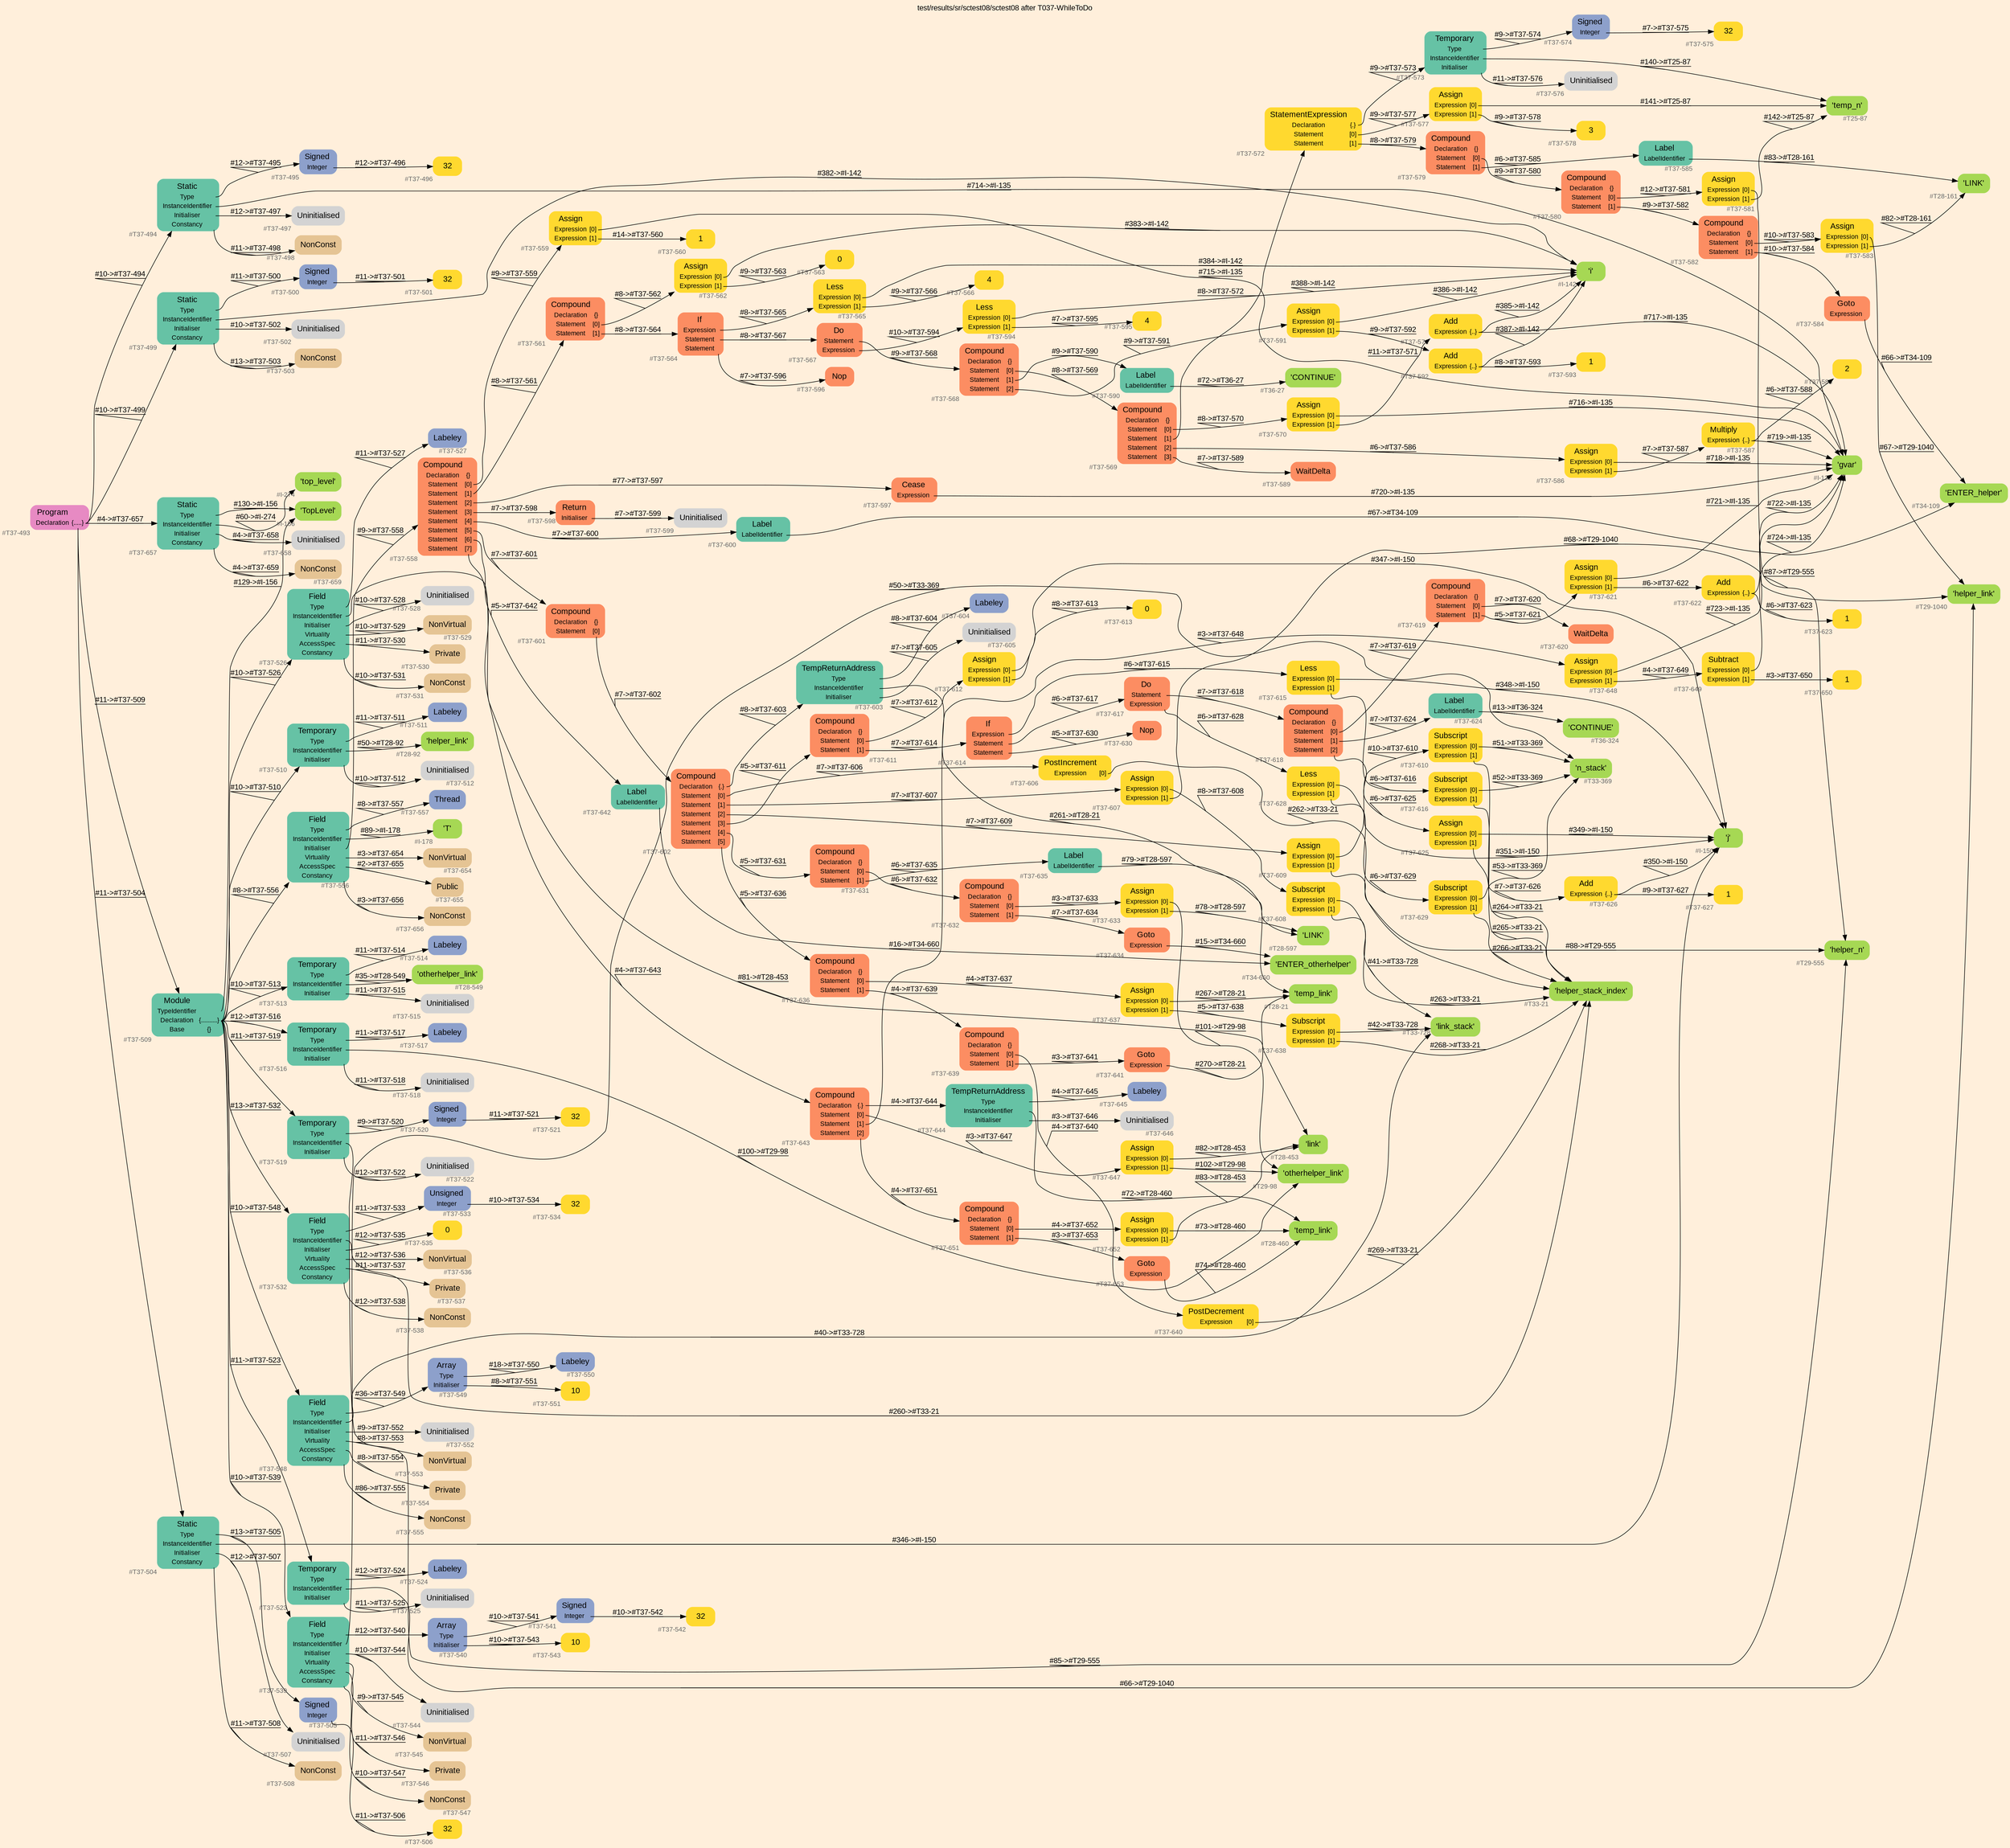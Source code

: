 digraph "test/results/sr/sctest08/sctest08 after T037-WhileToDo" {
label = "test/results/sr/sctest08/sctest08 after T037-WhileToDo"
labelloc = t
graph [
    rankdir = "LR"
    ranksep = 0.3
    bgcolor = antiquewhite1
    color = black
    fontcolor = black
    fontname = "Arial"
];
node [
    fontname = "Arial"
];
edge [
    fontname = "Arial"
];

// -------------------- node figure --------------------
// -------- block #T37-493 ----------
"#T37-493" [
    fillcolor = "/set28/4"
    xlabel = "#T37-493"
    fontsize = "12"
    fontcolor = grey40
    shape = "plaintext"
    label = <<TABLE BORDER="0" CELLBORDER="0" CELLSPACING="0">
     <TR><TD><FONT COLOR="black" POINT-SIZE="15">Program</FONT></TD></TR>
     <TR><TD><FONT COLOR="black" POINT-SIZE="12">Declaration</FONT></TD><TD PORT="port0"><FONT COLOR="black" POINT-SIZE="12">{.....}</FONT></TD></TR>
    </TABLE>>
    style = "rounded,filled"
];

// -------- block #T37-494 ----------
"#T37-494" [
    fillcolor = "/set28/1"
    xlabel = "#T37-494"
    fontsize = "12"
    fontcolor = grey40
    shape = "plaintext"
    label = <<TABLE BORDER="0" CELLBORDER="0" CELLSPACING="0">
     <TR><TD><FONT COLOR="black" POINT-SIZE="15">Static</FONT></TD></TR>
     <TR><TD><FONT COLOR="black" POINT-SIZE="12">Type</FONT></TD><TD PORT="port0"></TD></TR>
     <TR><TD><FONT COLOR="black" POINT-SIZE="12">InstanceIdentifier</FONT></TD><TD PORT="port1"></TD></TR>
     <TR><TD><FONT COLOR="black" POINT-SIZE="12">Initialiser</FONT></TD><TD PORT="port2"></TD></TR>
     <TR><TD><FONT COLOR="black" POINT-SIZE="12">Constancy</FONT></TD><TD PORT="port3"></TD></TR>
    </TABLE>>
    style = "rounded,filled"
];

// -------- block #T37-495 ----------
"#T37-495" [
    fillcolor = "/set28/3"
    xlabel = "#T37-495"
    fontsize = "12"
    fontcolor = grey40
    shape = "plaintext"
    label = <<TABLE BORDER="0" CELLBORDER="0" CELLSPACING="0">
     <TR><TD><FONT COLOR="black" POINT-SIZE="15">Signed</FONT></TD></TR>
     <TR><TD><FONT COLOR="black" POINT-SIZE="12">Integer</FONT></TD><TD PORT="port0"></TD></TR>
    </TABLE>>
    style = "rounded,filled"
];

// -------- block #T37-496 ----------
"#T37-496" [
    fillcolor = "/set28/6"
    xlabel = "#T37-496"
    fontsize = "12"
    fontcolor = grey40
    shape = "plaintext"
    label = <<TABLE BORDER="0" CELLBORDER="0" CELLSPACING="0">
     <TR><TD><FONT COLOR="black" POINT-SIZE="15">32</FONT></TD></TR>
    </TABLE>>
    style = "rounded,filled"
];

// -------- block #I-135 ----------
"#I-135" [
    fillcolor = "/set28/5"
    xlabel = "#I-135"
    fontsize = "12"
    fontcolor = grey40
    shape = "plaintext"
    label = <<TABLE BORDER="0" CELLBORDER="0" CELLSPACING="0">
     <TR><TD><FONT COLOR="black" POINT-SIZE="15">'gvar'</FONT></TD></TR>
    </TABLE>>
    style = "rounded,filled"
];

// -------- block #T37-497 ----------
"#T37-497" [
    xlabel = "#T37-497"
    fontsize = "12"
    fontcolor = grey40
    shape = "plaintext"
    label = <<TABLE BORDER="0" CELLBORDER="0" CELLSPACING="0">
     <TR><TD><FONT COLOR="black" POINT-SIZE="15">Uninitialised</FONT></TD></TR>
    </TABLE>>
    style = "rounded,filled"
];

// -------- block #T37-498 ----------
"#T37-498" [
    fillcolor = "/set28/7"
    xlabel = "#T37-498"
    fontsize = "12"
    fontcolor = grey40
    shape = "plaintext"
    label = <<TABLE BORDER="0" CELLBORDER="0" CELLSPACING="0">
     <TR><TD><FONT COLOR="black" POINT-SIZE="15">NonConst</FONT></TD></TR>
    </TABLE>>
    style = "rounded,filled"
];

// -------- block #T37-499 ----------
"#T37-499" [
    fillcolor = "/set28/1"
    xlabel = "#T37-499"
    fontsize = "12"
    fontcolor = grey40
    shape = "plaintext"
    label = <<TABLE BORDER="0" CELLBORDER="0" CELLSPACING="0">
     <TR><TD><FONT COLOR="black" POINT-SIZE="15">Static</FONT></TD></TR>
     <TR><TD><FONT COLOR="black" POINT-SIZE="12">Type</FONT></TD><TD PORT="port0"></TD></TR>
     <TR><TD><FONT COLOR="black" POINT-SIZE="12">InstanceIdentifier</FONT></TD><TD PORT="port1"></TD></TR>
     <TR><TD><FONT COLOR="black" POINT-SIZE="12">Initialiser</FONT></TD><TD PORT="port2"></TD></TR>
     <TR><TD><FONT COLOR="black" POINT-SIZE="12">Constancy</FONT></TD><TD PORT="port3"></TD></TR>
    </TABLE>>
    style = "rounded,filled"
];

// -------- block #T37-500 ----------
"#T37-500" [
    fillcolor = "/set28/3"
    xlabel = "#T37-500"
    fontsize = "12"
    fontcolor = grey40
    shape = "plaintext"
    label = <<TABLE BORDER="0" CELLBORDER="0" CELLSPACING="0">
     <TR><TD><FONT COLOR="black" POINT-SIZE="15">Signed</FONT></TD></TR>
     <TR><TD><FONT COLOR="black" POINT-SIZE="12">Integer</FONT></TD><TD PORT="port0"></TD></TR>
    </TABLE>>
    style = "rounded,filled"
];

// -------- block #T37-501 ----------
"#T37-501" [
    fillcolor = "/set28/6"
    xlabel = "#T37-501"
    fontsize = "12"
    fontcolor = grey40
    shape = "plaintext"
    label = <<TABLE BORDER="0" CELLBORDER="0" CELLSPACING="0">
     <TR><TD><FONT COLOR="black" POINT-SIZE="15">32</FONT></TD></TR>
    </TABLE>>
    style = "rounded,filled"
];

// -------- block #I-142 ----------
"#I-142" [
    fillcolor = "/set28/5"
    xlabel = "#I-142"
    fontsize = "12"
    fontcolor = grey40
    shape = "plaintext"
    label = <<TABLE BORDER="0" CELLBORDER="0" CELLSPACING="0">
     <TR><TD><FONT COLOR="black" POINT-SIZE="15">'i'</FONT></TD></TR>
    </TABLE>>
    style = "rounded,filled"
];

// -------- block #T37-502 ----------
"#T37-502" [
    xlabel = "#T37-502"
    fontsize = "12"
    fontcolor = grey40
    shape = "plaintext"
    label = <<TABLE BORDER="0" CELLBORDER="0" CELLSPACING="0">
     <TR><TD><FONT COLOR="black" POINT-SIZE="15">Uninitialised</FONT></TD></TR>
    </TABLE>>
    style = "rounded,filled"
];

// -------- block #T37-503 ----------
"#T37-503" [
    fillcolor = "/set28/7"
    xlabel = "#T37-503"
    fontsize = "12"
    fontcolor = grey40
    shape = "plaintext"
    label = <<TABLE BORDER="0" CELLBORDER="0" CELLSPACING="0">
     <TR><TD><FONT COLOR="black" POINT-SIZE="15">NonConst</FONT></TD></TR>
    </TABLE>>
    style = "rounded,filled"
];

// -------- block #T37-504 ----------
"#T37-504" [
    fillcolor = "/set28/1"
    xlabel = "#T37-504"
    fontsize = "12"
    fontcolor = grey40
    shape = "plaintext"
    label = <<TABLE BORDER="0" CELLBORDER="0" CELLSPACING="0">
     <TR><TD><FONT COLOR="black" POINT-SIZE="15">Static</FONT></TD></TR>
     <TR><TD><FONT COLOR="black" POINT-SIZE="12">Type</FONT></TD><TD PORT="port0"></TD></TR>
     <TR><TD><FONT COLOR="black" POINT-SIZE="12">InstanceIdentifier</FONT></TD><TD PORT="port1"></TD></TR>
     <TR><TD><FONT COLOR="black" POINT-SIZE="12">Initialiser</FONT></TD><TD PORT="port2"></TD></TR>
     <TR><TD><FONT COLOR="black" POINT-SIZE="12">Constancy</FONT></TD><TD PORT="port3"></TD></TR>
    </TABLE>>
    style = "rounded,filled"
];

// -------- block #T37-505 ----------
"#T37-505" [
    fillcolor = "/set28/3"
    xlabel = "#T37-505"
    fontsize = "12"
    fontcolor = grey40
    shape = "plaintext"
    label = <<TABLE BORDER="0" CELLBORDER="0" CELLSPACING="0">
     <TR><TD><FONT COLOR="black" POINT-SIZE="15">Signed</FONT></TD></TR>
     <TR><TD><FONT COLOR="black" POINT-SIZE="12">Integer</FONT></TD><TD PORT="port0"></TD></TR>
    </TABLE>>
    style = "rounded,filled"
];

// -------- block #T37-506 ----------
"#T37-506" [
    fillcolor = "/set28/6"
    xlabel = "#T37-506"
    fontsize = "12"
    fontcolor = grey40
    shape = "plaintext"
    label = <<TABLE BORDER="0" CELLBORDER="0" CELLSPACING="0">
     <TR><TD><FONT COLOR="black" POINT-SIZE="15">32</FONT></TD></TR>
    </TABLE>>
    style = "rounded,filled"
];

// -------- block #I-150 ----------
"#I-150" [
    fillcolor = "/set28/5"
    xlabel = "#I-150"
    fontsize = "12"
    fontcolor = grey40
    shape = "plaintext"
    label = <<TABLE BORDER="0" CELLBORDER="0" CELLSPACING="0">
     <TR><TD><FONT COLOR="black" POINT-SIZE="15">'j'</FONT></TD></TR>
    </TABLE>>
    style = "rounded,filled"
];

// -------- block #T37-507 ----------
"#T37-507" [
    xlabel = "#T37-507"
    fontsize = "12"
    fontcolor = grey40
    shape = "plaintext"
    label = <<TABLE BORDER="0" CELLBORDER="0" CELLSPACING="0">
     <TR><TD><FONT COLOR="black" POINT-SIZE="15">Uninitialised</FONT></TD></TR>
    </TABLE>>
    style = "rounded,filled"
];

// -------- block #T37-508 ----------
"#T37-508" [
    fillcolor = "/set28/7"
    xlabel = "#T37-508"
    fontsize = "12"
    fontcolor = grey40
    shape = "plaintext"
    label = <<TABLE BORDER="0" CELLBORDER="0" CELLSPACING="0">
     <TR><TD><FONT COLOR="black" POINT-SIZE="15">NonConst</FONT></TD></TR>
    </TABLE>>
    style = "rounded,filled"
];

// -------- block #T37-509 ----------
"#T37-509" [
    fillcolor = "/set28/1"
    xlabel = "#T37-509"
    fontsize = "12"
    fontcolor = grey40
    shape = "plaintext"
    label = <<TABLE BORDER="0" CELLBORDER="0" CELLSPACING="0">
     <TR><TD><FONT COLOR="black" POINT-SIZE="15">Module</FONT></TD></TR>
     <TR><TD><FONT COLOR="black" POINT-SIZE="12">TypeIdentifier</FONT></TD><TD PORT="port0"></TD></TR>
     <TR><TD><FONT COLOR="black" POINT-SIZE="12">Declaration</FONT></TD><TD PORT="port1"><FONT COLOR="black" POINT-SIZE="12">{..........}</FONT></TD></TR>
     <TR><TD><FONT COLOR="black" POINT-SIZE="12">Base</FONT></TD><TD PORT="port2"><FONT COLOR="black" POINT-SIZE="12">{}</FONT></TD></TR>
    </TABLE>>
    style = "rounded,filled"
];

// -------- block #I-156 ----------
"#I-156" [
    fillcolor = "/set28/5"
    xlabel = "#I-156"
    fontsize = "12"
    fontcolor = grey40
    shape = "plaintext"
    label = <<TABLE BORDER="0" CELLBORDER="0" CELLSPACING="0">
     <TR><TD><FONT COLOR="black" POINT-SIZE="15">'TopLevel'</FONT></TD></TR>
    </TABLE>>
    style = "rounded,filled"
];

// -------- block #T37-510 ----------
"#T37-510" [
    fillcolor = "/set28/1"
    xlabel = "#T37-510"
    fontsize = "12"
    fontcolor = grey40
    shape = "plaintext"
    label = <<TABLE BORDER="0" CELLBORDER="0" CELLSPACING="0">
     <TR><TD><FONT COLOR="black" POINT-SIZE="15">Temporary</FONT></TD></TR>
     <TR><TD><FONT COLOR="black" POINT-SIZE="12">Type</FONT></TD><TD PORT="port0"></TD></TR>
     <TR><TD><FONT COLOR="black" POINT-SIZE="12">InstanceIdentifier</FONT></TD><TD PORT="port1"></TD></TR>
     <TR><TD><FONT COLOR="black" POINT-SIZE="12">Initialiser</FONT></TD><TD PORT="port2"></TD></TR>
    </TABLE>>
    style = "rounded,filled"
];

// -------- block #T37-511 ----------
"#T37-511" [
    fillcolor = "/set28/3"
    xlabel = "#T37-511"
    fontsize = "12"
    fontcolor = grey40
    shape = "plaintext"
    label = <<TABLE BORDER="0" CELLBORDER="0" CELLSPACING="0">
     <TR><TD><FONT COLOR="black" POINT-SIZE="15">Labeley</FONT></TD></TR>
    </TABLE>>
    style = "rounded,filled"
];

// -------- block #T28-92 ----------
"#T28-92" [
    fillcolor = "/set28/5"
    xlabel = "#T28-92"
    fontsize = "12"
    fontcolor = grey40
    shape = "plaintext"
    label = <<TABLE BORDER="0" CELLBORDER="0" CELLSPACING="0">
     <TR><TD><FONT COLOR="black" POINT-SIZE="15">'helper_link'</FONT></TD></TR>
    </TABLE>>
    style = "rounded,filled"
];

// -------- block #T37-512 ----------
"#T37-512" [
    xlabel = "#T37-512"
    fontsize = "12"
    fontcolor = grey40
    shape = "plaintext"
    label = <<TABLE BORDER="0" CELLBORDER="0" CELLSPACING="0">
     <TR><TD><FONT COLOR="black" POINT-SIZE="15">Uninitialised</FONT></TD></TR>
    </TABLE>>
    style = "rounded,filled"
];

// -------- block #T37-513 ----------
"#T37-513" [
    fillcolor = "/set28/1"
    xlabel = "#T37-513"
    fontsize = "12"
    fontcolor = grey40
    shape = "plaintext"
    label = <<TABLE BORDER="0" CELLBORDER="0" CELLSPACING="0">
     <TR><TD><FONT COLOR="black" POINT-SIZE="15">Temporary</FONT></TD></TR>
     <TR><TD><FONT COLOR="black" POINT-SIZE="12">Type</FONT></TD><TD PORT="port0"></TD></TR>
     <TR><TD><FONT COLOR="black" POINT-SIZE="12">InstanceIdentifier</FONT></TD><TD PORT="port1"></TD></TR>
     <TR><TD><FONT COLOR="black" POINT-SIZE="12">Initialiser</FONT></TD><TD PORT="port2"></TD></TR>
    </TABLE>>
    style = "rounded,filled"
];

// -------- block #T37-514 ----------
"#T37-514" [
    fillcolor = "/set28/3"
    xlabel = "#T37-514"
    fontsize = "12"
    fontcolor = grey40
    shape = "plaintext"
    label = <<TABLE BORDER="0" CELLBORDER="0" CELLSPACING="0">
     <TR><TD><FONT COLOR="black" POINT-SIZE="15">Labeley</FONT></TD></TR>
    </TABLE>>
    style = "rounded,filled"
];

// -------- block #T28-549 ----------
"#T28-549" [
    fillcolor = "/set28/5"
    xlabel = "#T28-549"
    fontsize = "12"
    fontcolor = grey40
    shape = "plaintext"
    label = <<TABLE BORDER="0" CELLBORDER="0" CELLSPACING="0">
     <TR><TD><FONT COLOR="black" POINT-SIZE="15">'otherhelper_link'</FONT></TD></TR>
    </TABLE>>
    style = "rounded,filled"
];

// -------- block #T37-515 ----------
"#T37-515" [
    xlabel = "#T37-515"
    fontsize = "12"
    fontcolor = grey40
    shape = "plaintext"
    label = <<TABLE BORDER="0" CELLBORDER="0" CELLSPACING="0">
     <TR><TD><FONT COLOR="black" POINT-SIZE="15">Uninitialised</FONT></TD></TR>
    </TABLE>>
    style = "rounded,filled"
];

// -------- block #T37-516 ----------
"#T37-516" [
    fillcolor = "/set28/1"
    xlabel = "#T37-516"
    fontsize = "12"
    fontcolor = grey40
    shape = "plaintext"
    label = <<TABLE BORDER="0" CELLBORDER="0" CELLSPACING="0">
     <TR><TD><FONT COLOR="black" POINT-SIZE="15">Temporary</FONT></TD></TR>
     <TR><TD><FONT COLOR="black" POINT-SIZE="12">Type</FONT></TD><TD PORT="port0"></TD></TR>
     <TR><TD><FONT COLOR="black" POINT-SIZE="12">InstanceIdentifier</FONT></TD><TD PORT="port1"></TD></TR>
     <TR><TD><FONT COLOR="black" POINT-SIZE="12">Initialiser</FONT></TD><TD PORT="port2"></TD></TR>
    </TABLE>>
    style = "rounded,filled"
];

// -------- block #T37-517 ----------
"#T37-517" [
    fillcolor = "/set28/3"
    xlabel = "#T37-517"
    fontsize = "12"
    fontcolor = grey40
    shape = "plaintext"
    label = <<TABLE BORDER="0" CELLBORDER="0" CELLSPACING="0">
     <TR><TD><FONT COLOR="black" POINT-SIZE="15">Labeley</FONT></TD></TR>
    </TABLE>>
    style = "rounded,filled"
];

// -------- block #T29-98 ----------
"#T29-98" [
    fillcolor = "/set28/5"
    xlabel = "#T29-98"
    fontsize = "12"
    fontcolor = grey40
    shape = "plaintext"
    label = <<TABLE BORDER="0" CELLBORDER="0" CELLSPACING="0">
     <TR><TD><FONT COLOR="black" POINT-SIZE="15">'otherhelper_link'</FONT></TD></TR>
    </TABLE>>
    style = "rounded,filled"
];

// -------- block #T37-518 ----------
"#T37-518" [
    xlabel = "#T37-518"
    fontsize = "12"
    fontcolor = grey40
    shape = "plaintext"
    label = <<TABLE BORDER="0" CELLBORDER="0" CELLSPACING="0">
     <TR><TD><FONT COLOR="black" POINT-SIZE="15">Uninitialised</FONT></TD></TR>
    </TABLE>>
    style = "rounded,filled"
];

// -------- block #T37-519 ----------
"#T37-519" [
    fillcolor = "/set28/1"
    xlabel = "#T37-519"
    fontsize = "12"
    fontcolor = grey40
    shape = "plaintext"
    label = <<TABLE BORDER="0" CELLBORDER="0" CELLSPACING="0">
     <TR><TD><FONT COLOR="black" POINT-SIZE="15">Temporary</FONT></TD></TR>
     <TR><TD><FONT COLOR="black" POINT-SIZE="12">Type</FONT></TD><TD PORT="port0"></TD></TR>
     <TR><TD><FONT COLOR="black" POINT-SIZE="12">InstanceIdentifier</FONT></TD><TD PORT="port1"></TD></TR>
     <TR><TD><FONT COLOR="black" POINT-SIZE="12">Initialiser</FONT></TD><TD PORT="port2"></TD></TR>
    </TABLE>>
    style = "rounded,filled"
];

// -------- block #T37-520 ----------
"#T37-520" [
    fillcolor = "/set28/3"
    xlabel = "#T37-520"
    fontsize = "12"
    fontcolor = grey40
    shape = "plaintext"
    label = <<TABLE BORDER="0" CELLBORDER="0" CELLSPACING="0">
     <TR><TD><FONT COLOR="black" POINT-SIZE="15">Signed</FONT></TD></TR>
     <TR><TD><FONT COLOR="black" POINT-SIZE="12">Integer</FONT></TD><TD PORT="port0"></TD></TR>
    </TABLE>>
    style = "rounded,filled"
];

// -------- block #T37-521 ----------
"#T37-521" [
    fillcolor = "/set28/6"
    xlabel = "#T37-521"
    fontsize = "12"
    fontcolor = grey40
    shape = "plaintext"
    label = <<TABLE BORDER="0" CELLBORDER="0" CELLSPACING="0">
     <TR><TD><FONT COLOR="black" POINT-SIZE="15">32</FONT></TD></TR>
    </TABLE>>
    style = "rounded,filled"
];

// -------- block #T29-555 ----------
"#T29-555" [
    fillcolor = "/set28/5"
    xlabel = "#T29-555"
    fontsize = "12"
    fontcolor = grey40
    shape = "plaintext"
    label = <<TABLE BORDER="0" CELLBORDER="0" CELLSPACING="0">
     <TR><TD><FONT COLOR="black" POINT-SIZE="15">'helper_n'</FONT></TD></TR>
    </TABLE>>
    style = "rounded,filled"
];

// -------- block #T37-522 ----------
"#T37-522" [
    xlabel = "#T37-522"
    fontsize = "12"
    fontcolor = grey40
    shape = "plaintext"
    label = <<TABLE BORDER="0" CELLBORDER="0" CELLSPACING="0">
     <TR><TD><FONT COLOR="black" POINT-SIZE="15">Uninitialised</FONT></TD></TR>
    </TABLE>>
    style = "rounded,filled"
];

// -------- block #T37-523 ----------
"#T37-523" [
    fillcolor = "/set28/1"
    xlabel = "#T37-523"
    fontsize = "12"
    fontcolor = grey40
    shape = "plaintext"
    label = <<TABLE BORDER="0" CELLBORDER="0" CELLSPACING="0">
     <TR><TD><FONT COLOR="black" POINT-SIZE="15">Temporary</FONT></TD></TR>
     <TR><TD><FONT COLOR="black" POINT-SIZE="12">Type</FONT></TD><TD PORT="port0"></TD></TR>
     <TR><TD><FONT COLOR="black" POINT-SIZE="12">InstanceIdentifier</FONT></TD><TD PORT="port1"></TD></TR>
     <TR><TD><FONT COLOR="black" POINT-SIZE="12">Initialiser</FONT></TD><TD PORT="port2"></TD></TR>
    </TABLE>>
    style = "rounded,filled"
];

// -------- block #T37-524 ----------
"#T37-524" [
    fillcolor = "/set28/3"
    xlabel = "#T37-524"
    fontsize = "12"
    fontcolor = grey40
    shape = "plaintext"
    label = <<TABLE BORDER="0" CELLBORDER="0" CELLSPACING="0">
     <TR><TD><FONT COLOR="black" POINT-SIZE="15">Labeley</FONT></TD></TR>
    </TABLE>>
    style = "rounded,filled"
];

// -------- block #T29-1040 ----------
"#T29-1040" [
    fillcolor = "/set28/5"
    xlabel = "#T29-1040"
    fontsize = "12"
    fontcolor = grey40
    shape = "plaintext"
    label = <<TABLE BORDER="0" CELLBORDER="0" CELLSPACING="0">
     <TR><TD><FONT COLOR="black" POINT-SIZE="15">'helper_link'</FONT></TD></TR>
    </TABLE>>
    style = "rounded,filled"
];

// -------- block #T37-525 ----------
"#T37-525" [
    xlabel = "#T37-525"
    fontsize = "12"
    fontcolor = grey40
    shape = "plaintext"
    label = <<TABLE BORDER="0" CELLBORDER="0" CELLSPACING="0">
     <TR><TD><FONT COLOR="black" POINT-SIZE="15">Uninitialised</FONT></TD></TR>
    </TABLE>>
    style = "rounded,filled"
];

// -------- block #T37-526 ----------
"#T37-526" [
    fillcolor = "/set28/1"
    xlabel = "#T37-526"
    fontsize = "12"
    fontcolor = grey40
    shape = "plaintext"
    label = <<TABLE BORDER="0" CELLBORDER="0" CELLSPACING="0">
     <TR><TD><FONT COLOR="black" POINT-SIZE="15">Field</FONT></TD></TR>
     <TR><TD><FONT COLOR="black" POINT-SIZE="12">Type</FONT></TD><TD PORT="port0"></TD></TR>
     <TR><TD><FONT COLOR="black" POINT-SIZE="12">InstanceIdentifier</FONT></TD><TD PORT="port1"></TD></TR>
     <TR><TD><FONT COLOR="black" POINT-SIZE="12">Initialiser</FONT></TD><TD PORT="port2"></TD></TR>
     <TR><TD><FONT COLOR="black" POINT-SIZE="12">Virtuality</FONT></TD><TD PORT="port3"></TD></TR>
     <TR><TD><FONT COLOR="black" POINT-SIZE="12">AccessSpec</FONT></TD><TD PORT="port4"></TD></TR>
     <TR><TD><FONT COLOR="black" POINT-SIZE="12">Constancy</FONT></TD><TD PORT="port5"></TD></TR>
    </TABLE>>
    style = "rounded,filled"
];

// -------- block #T37-527 ----------
"#T37-527" [
    fillcolor = "/set28/3"
    xlabel = "#T37-527"
    fontsize = "12"
    fontcolor = grey40
    shape = "plaintext"
    label = <<TABLE BORDER="0" CELLBORDER="0" CELLSPACING="0">
     <TR><TD><FONT COLOR="black" POINT-SIZE="15">Labeley</FONT></TD></TR>
    </TABLE>>
    style = "rounded,filled"
];

// -------- block #T28-453 ----------
"#T28-453" [
    fillcolor = "/set28/5"
    xlabel = "#T28-453"
    fontsize = "12"
    fontcolor = grey40
    shape = "plaintext"
    label = <<TABLE BORDER="0" CELLBORDER="0" CELLSPACING="0">
     <TR><TD><FONT COLOR="black" POINT-SIZE="15">'link'</FONT></TD></TR>
    </TABLE>>
    style = "rounded,filled"
];

// -------- block #T37-528 ----------
"#T37-528" [
    xlabel = "#T37-528"
    fontsize = "12"
    fontcolor = grey40
    shape = "plaintext"
    label = <<TABLE BORDER="0" CELLBORDER="0" CELLSPACING="0">
     <TR><TD><FONT COLOR="black" POINT-SIZE="15">Uninitialised</FONT></TD></TR>
    </TABLE>>
    style = "rounded,filled"
];

// -------- block #T37-529 ----------
"#T37-529" [
    fillcolor = "/set28/7"
    xlabel = "#T37-529"
    fontsize = "12"
    fontcolor = grey40
    shape = "plaintext"
    label = <<TABLE BORDER="0" CELLBORDER="0" CELLSPACING="0">
     <TR><TD><FONT COLOR="black" POINT-SIZE="15">NonVirtual</FONT></TD></TR>
    </TABLE>>
    style = "rounded,filled"
];

// -------- block #T37-530 ----------
"#T37-530" [
    fillcolor = "/set28/7"
    xlabel = "#T37-530"
    fontsize = "12"
    fontcolor = grey40
    shape = "plaintext"
    label = <<TABLE BORDER="0" CELLBORDER="0" CELLSPACING="0">
     <TR><TD><FONT COLOR="black" POINT-SIZE="15">Private</FONT></TD></TR>
    </TABLE>>
    style = "rounded,filled"
];

// -------- block #T37-531 ----------
"#T37-531" [
    fillcolor = "/set28/7"
    xlabel = "#T37-531"
    fontsize = "12"
    fontcolor = grey40
    shape = "plaintext"
    label = <<TABLE BORDER="0" CELLBORDER="0" CELLSPACING="0">
     <TR><TD><FONT COLOR="black" POINT-SIZE="15">NonConst</FONT></TD></TR>
    </TABLE>>
    style = "rounded,filled"
];

// -------- block #T37-532 ----------
"#T37-532" [
    fillcolor = "/set28/1"
    xlabel = "#T37-532"
    fontsize = "12"
    fontcolor = grey40
    shape = "plaintext"
    label = <<TABLE BORDER="0" CELLBORDER="0" CELLSPACING="0">
     <TR><TD><FONT COLOR="black" POINT-SIZE="15">Field</FONT></TD></TR>
     <TR><TD><FONT COLOR="black" POINT-SIZE="12">Type</FONT></TD><TD PORT="port0"></TD></TR>
     <TR><TD><FONT COLOR="black" POINT-SIZE="12">InstanceIdentifier</FONT></TD><TD PORT="port1"></TD></TR>
     <TR><TD><FONT COLOR="black" POINT-SIZE="12">Initialiser</FONT></TD><TD PORT="port2"></TD></TR>
     <TR><TD><FONT COLOR="black" POINT-SIZE="12">Virtuality</FONT></TD><TD PORT="port3"></TD></TR>
     <TR><TD><FONT COLOR="black" POINT-SIZE="12">AccessSpec</FONT></TD><TD PORT="port4"></TD></TR>
     <TR><TD><FONT COLOR="black" POINT-SIZE="12">Constancy</FONT></TD><TD PORT="port5"></TD></TR>
    </TABLE>>
    style = "rounded,filled"
];

// -------- block #T37-533 ----------
"#T37-533" [
    fillcolor = "/set28/3"
    xlabel = "#T37-533"
    fontsize = "12"
    fontcolor = grey40
    shape = "plaintext"
    label = <<TABLE BORDER="0" CELLBORDER="0" CELLSPACING="0">
     <TR><TD><FONT COLOR="black" POINT-SIZE="15">Unsigned</FONT></TD></TR>
     <TR><TD><FONT COLOR="black" POINT-SIZE="12">Integer</FONT></TD><TD PORT="port0"></TD></TR>
    </TABLE>>
    style = "rounded,filled"
];

// -------- block #T37-534 ----------
"#T37-534" [
    fillcolor = "/set28/6"
    xlabel = "#T37-534"
    fontsize = "12"
    fontcolor = grey40
    shape = "plaintext"
    label = <<TABLE BORDER="0" CELLBORDER="0" CELLSPACING="0">
     <TR><TD><FONT COLOR="black" POINT-SIZE="15">32</FONT></TD></TR>
    </TABLE>>
    style = "rounded,filled"
];

// -------- block #T33-21 ----------
"#T33-21" [
    fillcolor = "/set28/5"
    xlabel = "#T33-21"
    fontsize = "12"
    fontcolor = grey40
    shape = "plaintext"
    label = <<TABLE BORDER="0" CELLBORDER="0" CELLSPACING="0">
     <TR><TD><FONT COLOR="black" POINT-SIZE="15">'helper_stack_index'</FONT></TD></TR>
    </TABLE>>
    style = "rounded,filled"
];

// -------- block #T37-535 ----------
"#T37-535" [
    fillcolor = "/set28/6"
    xlabel = "#T37-535"
    fontsize = "12"
    fontcolor = grey40
    shape = "plaintext"
    label = <<TABLE BORDER="0" CELLBORDER="0" CELLSPACING="0">
     <TR><TD><FONT COLOR="black" POINT-SIZE="15">0</FONT></TD></TR>
    </TABLE>>
    style = "rounded,filled"
];

// -------- block #T37-536 ----------
"#T37-536" [
    fillcolor = "/set28/7"
    xlabel = "#T37-536"
    fontsize = "12"
    fontcolor = grey40
    shape = "plaintext"
    label = <<TABLE BORDER="0" CELLBORDER="0" CELLSPACING="0">
     <TR><TD><FONT COLOR="black" POINT-SIZE="15">NonVirtual</FONT></TD></TR>
    </TABLE>>
    style = "rounded,filled"
];

// -------- block #T37-537 ----------
"#T37-537" [
    fillcolor = "/set28/7"
    xlabel = "#T37-537"
    fontsize = "12"
    fontcolor = grey40
    shape = "plaintext"
    label = <<TABLE BORDER="0" CELLBORDER="0" CELLSPACING="0">
     <TR><TD><FONT COLOR="black" POINT-SIZE="15">Private</FONT></TD></TR>
    </TABLE>>
    style = "rounded,filled"
];

// -------- block #T37-538 ----------
"#T37-538" [
    fillcolor = "/set28/7"
    xlabel = "#T37-538"
    fontsize = "12"
    fontcolor = grey40
    shape = "plaintext"
    label = <<TABLE BORDER="0" CELLBORDER="0" CELLSPACING="0">
     <TR><TD><FONT COLOR="black" POINT-SIZE="15">NonConst</FONT></TD></TR>
    </TABLE>>
    style = "rounded,filled"
];

// -------- block #T37-539 ----------
"#T37-539" [
    fillcolor = "/set28/1"
    xlabel = "#T37-539"
    fontsize = "12"
    fontcolor = grey40
    shape = "plaintext"
    label = <<TABLE BORDER="0" CELLBORDER="0" CELLSPACING="0">
     <TR><TD><FONT COLOR="black" POINT-SIZE="15">Field</FONT></TD></TR>
     <TR><TD><FONT COLOR="black" POINT-SIZE="12">Type</FONT></TD><TD PORT="port0"></TD></TR>
     <TR><TD><FONT COLOR="black" POINT-SIZE="12">InstanceIdentifier</FONT></TD><TD PORT="port1"></TD></TR>
     <TR><TD><FONT COLOR="black" POINT-SIZE="12">Initialiser</FONT></TD><TD PORT="port2"></TD></TR>
     <TR><TD><FONT COLOR="black" POINT-SIZE="12">Virtuality</FONT></TD><TD PORT="port3"></TD></TR>
     <TR><TD><FONT COLOR="black" POINT-SIZE="12">AccessSpec</FONT></TD><TD PORT="port4"></TD></TR>
     <TR><TD><FONT COLOR="black" POINT-SIZE="12">Constancy</FONT></TD><TD PORT="port5"></TD></TR>
    </TABLE>>
    style = "rounded,filled"
];

// -------- block #T37-540 ----------
"#T37-540" [
    fillcolor = "/set28/3"
    xlabel = "#T37-540"
    fontsize = "12"
    fontcolor = grey40
    shape = "plaintext"
    label = <<TABLE BORDER="0" CELLBORDER="0" CELLSPACING="0">
     <TR><TD><FONT COLOR="black" POINT-SIZE="15">Array</FONT></TD></TR>
     <TR><TD><FONT COLOR="black" POINT-SIZE="12">Type</FONT></TD><TD PORT="port0"></TD></TR>
     <TR><TD><FONT COLOR="black" POINT-SIZE="12">Initialiser</FONT></TD><TD PORT="port1"></TD></TR>
    </TABLE>>
    style = "rounded,filled"
];

// -------- block #T37-541 ----------
"#T37-541" [
    fillcolor = "/set28/3"
    xlabel = "#T37-541"
    fontsize = "12"
    fontcolor = grey40
    shape = "plaintext"
    label = <<TABLE BORDER="0" CELLBORDER="0" CELLSPACING="0">
     <TR><TD><FONT COLOR="black" POINT-SIZE="15">Signed</FONT></TD></TR>
     <TR><TD><FONT COLOR="black" POINT-SIZE="12">Integer</FONT></TD><TD PORT="port0"></TD></TR>
    </TABLE>>
    style = "rounded,filled"
];

// -------- block #T37-542 ----------
"#T37-542" [
    fillcolor = "/set28/6"
    xlabel = "#T37-542"
    fontsize = "12"
    fontcolor = grey40
    shape = "plaintext"
    label = <<TABLE BORDER="0" CELLBORDER="0" CELLSPACING="0">
     <TR><TD><FONT COLOR="black" POINT-SIZE="15">32</FONT></TD></TR>
    </TABLE>>
    style = "rounded,filled"
];

// -------- block #T37-543 ----------
"#T37-543" [
    fillcolor = "/set28/6"
    xlabel = "#T37-543"
    fontsize = "12"
    fontcolor = grey40
    shape = "plaintext"
    label = <<TABLE BORDER="0" CELLBORDER="0" CELLSPACING="0">
     <TR><TD><FONT COLOR="black" POINT-SIZE="15">10</FONT></TD></TR>
    </TABLE>>
    style = "rounded,filled"
];

// -------- block #T33-369 ----------
"#T33-369" [
    fillcolor = "/set28/5"
    xlabel = "#T33-369"
    fontsize = "12"
    fontcolor = grey40
    shape = "plaintext"
    label = <<TABLE BORDER="0" CELLBORDER="0" CELLSPACING="0">
     <TR><TD><FONT COLOR="black" POINT-SIZE="15">'n_stack'</FONT></TD></TR>
    </TABLE>>
    style = "rounded,filled"
];

// -------- block #T37-544 ----------
"#T37-544" [
    xlabel = "#T37-544"
    fontsize = "12"
    fontcolor = grey40
    shape = "plaintext"
    label = <<TABLE BORDER="0" CELLBORDER="0" CELLSPACING="0">
     <TR><TD><FONT COLOR="black" POINT-SIZE="15">Uninitialised</FONT></TD></TR>
    </TABLE>>
    style = "rounded,filled"
];

// -------- block #T37-545 ----------
"#T37-545" [
    fillcolor = "/set28/7"
    xlabel = "#T37-545"
    fontsize = "12"
    fontcolor = grey40
    shape = "plaintext"
    label = <<TABLE BORDER="0" CELLBORDER="0" CELLSPACING="0">
     <TR><TD><FONT COLOR="black" POINT-SIZE="15">NonVirtual</FONT></TD></TR>
    </TABLE>>
    style = "rounded,filled"
];

// -------- block #T37-546 ----------
"#T37-546" [
    fillcolor = "/set28/7"
    xlabel = "#T37-546"
    fontsize = "12"
    fontcolor = grey40
    shape = "plaintext"
    label = <<TABLE BORDER="0" CELLBORDER="0" CELLSPACING="0">
     <TR><TD><FONT COLOR="black" POINT-SIZE="15">Private</FONT></TD></TR>
    </TABLE>>
    style = "rounded,filled"
];

// -------- block #T37-547 ----------
"#T37-547" [
    fillcolor = "/set28/7"
    xlabel = "#T37-547"
    fontsize = "12"
    fontcolor = grey40
    shape = "plaintext"
    label = <<TABLE BORDER="0" CELLBORDER="0" CELLSPACING="0">
     <TR><TD><FONT COLOR="black" POINT-SIZE="15">NonConst</FONT></TD></TR>
    </TABLE>>
    style = "rounded,filled"
];

// -------- block #T37-548 ----------
"#T37-548" [
    fillcolor = "/set28/1"
    xlabel = "#T37-548"
    fontsize = "12"
    fontcolor = grey40
    shape = "plaintext"
    label = <<TABLE BORDER="0" CELLBORDER="0" CELLSPACING="0">
     <TR><TD><FONT COLOR="black" POINT-SIZE="15">Field</FONT></TD></TR>
     <TR><TD><FONT COLOR="black" POINT-SIZE="12">Type</FONT></TD><TD PORT="port0"></TD></TR>
     <TR><TD><FONT COLOR="black" POINT-SIZE="12">InstanceIdentifier</FONT></TD><TD PORT="port1"></TD></TR>
     <TR><TD><FONT COLOR="black" POINT-SIZE="12">Initialiser</FONT></TD><TD PORT="port2"></TD></TR>
     <TR><TD><FONT COLOR="black" POINT-SIZE="12">Virtuality</FONT></TD><TD PORT="port3"></TD></TR>
     <TR><TD><FONT COLOR="black" POINT-SIZE="12">AccessSpec</FONT></TD><TD PORT="port4"></TD></TR>
     <TR><TD><FONT COLOR="black" POINT-SIZE="12">Constancy</FONT></TD><TD PORT="port5"></TD></TR>
    </TABLE>>
    style = "rounded,filled"
];

// -------- block #T37-549 ----------
"#T37-549" [
    fillcolor = "/set28/3"
    xlabel = "#T37-549"
    fontsize = "12"
    fontcolor = grey40
    shape = "plaintext"
    label = <<TABLE BORDER="0" CELLBORDER="0" CELLSPACING="0">
     <TR><TD><FONT COLOR="black" POINT-SIZE="15">Array</FONT></TD></TR>
     <TR><TD><FONT COLOR="black" POINT-SIZE="12">Type</FONT></TD><TD PORT="port0"></TD></TR>
     <TR><TD><FONT COLOR="black" POINT-SIZE="12">Initialiser</FONT></TD><TD PORT="port1"></TD></TR>
    </TABLE>>
    style = "rounded,filled"
];

// -------- block #T37-550 ----------
"#T37-550" [
    fillcolor = "/set28/3"
    xlabel = "#T37-550"
    fontsize = "12"
    fontcolor = grey40
    shape = "plaintext"
    label = <<TABLE BORDER="0" CELLBORDER="0" CELLSPACING="0">
     <TR><TD><FONT COLOR="black" POINT-SIZE="15">Labeley</FONT></TD></TR>
    </TABLE>>
    style = "rounded,filled"
];

// -------- block #T37-551 ----------
"#T37-551" [
    fillcolor = "/set28/6"
    xlabel = "#T37-551"
    fontsize = "12"
    fontcolor = grey40
    shape = "plaintext"
    label = <<TABLE BORDER="0" CELLBORDER="0" CELLSPACING="0">
     <TR><TD><FONT COLOR="black" POINT-SIZE="15">10</FONT></TD></TR>
    </TABLE>>
    style = "rounded,filled"
];

// -------- block #T33-728 ----------
"#T33-728" [
    fillcolor = "/set28/5"
    xlabel = "#T33-728"
    fontsize = "12"
    fontcolor = grey40
    shape = "plaintext"
    label = <<TABLE BORDER="0" CELLBORDER="0" CELLSPACING="0">
     <TR><TD><FONT COLOR="black" POINT-SIZE="15">'link_stack'</FONT></TD></TR>
    </TABLE>>
    style = "rounded,filled"
];

// -------- block #T37-552 ----------
"#T37-552" [
    xlabel = "#T37-552"
    fontsize = "12"
    fontcolor = grey40
    shape = "plaintext"
    label = <<TABLE BORDER="0" CELLBORDER="0" CELLSPACING="0">
     <TR><TD><FONT COLOR="black" POINT-SIZE="15">Uninitialised</FONT></TD></TR>
    </TABLE>>
    style = "rounded,filled"
];

// -------- block #T37-553 ----------
"#T37-553" [
    fillcolor = "/set28/7"
    xlabel = "#T37-553"
    fontsize = "12"
    fontcolor = grey40
    shape = "plaintext"
    label = <<TABLE BORDER="0" CELLBORDER="0" CELLSPACING="0">
     <TR><TD><FONT COLOR="black" POINT-SIZE="15">NonVirtual</FONT></TD></TR>
    </TABLE>>
    style = "rounded,filled"
];

// -------- block #T37-554 ----------
"#T37-554" [
    fillcolor = "/set28/7"
    xlabel = "#T37-554"
    fontsize = "12"
    fontcolor = grey40
    shape = "plaintext"
    label = <<TABLE BORDER="0" CELLBORDER="0" CELLSPACING="0">
     <TR><TD><FONT COLOR="black" POINT-SIZE="15">Private</FONT></TD></TR>
    </TABLE>>
    style = "rounded,filled"
];

// -------- block #T37-555 ----------
"#T37-555" [
    fillcolor = "/set28/7"
    xlabel = "#T37-555"
    fontsize = "12"
    fontcolor = grey40
    shape = "plaintext"
    label = <<TABLE BORDER="0" CELLBORDER="0" CELLSPACING="0">
     <TR><TD><FONT COLOR="black" POINT-SIZE="15">NonConst</FONT></TD></TR>
    </TABLE>>
    style = "rounded,filled"
];

// -------- block #T37-556 ----------
"#T37-556" [
    fillcolor = "/set28/1"
    xlabel = "#T37-556"
    fontsize = "12"
    fontcolor = grey40
    shape = "plaintext"
    label = <<TABLE BORDER="0" CELLBORDER="0" CELLSPACING="0">
     <TR><TD><FONT COLOR="black" POINT-SIZE="15">Field</FONT></TD></TR>
     <TR><TD><FONT COLOR="black" POINT-SIZE="12">Type</FONT></TD><TD PORT="port0"></TD></TR>
     <TR><TD><FONT COLOR="black" POINT-SIZE="12">InstanceIdentifier</FONT></TD><TD PORT="port1"></TD></TR>
     <TR><TD><FONT COLOR="black" POINT-SIZE="12">Initialiser</FONT></TD><TD PORT="port2"></TD></TR>
     <TR><TD><FONT COLOR="black" POINT-SIZE="12">Virtuality</FONT></TD><TD PORT="port3"></TD></TR>
     <TR><TD><FONT COLOR="black" POINT-SIZE="12">AccessSpec</FONT></TD><TD PORT="port4"></TD></TR>
     <TR><TD><FONT COLOR="black" POINT-SIZE="12">Constancy</FONT></TD><TD PORT="port5"></TD></TR>
    </TABLE>>
    style = "rounded,filled"
];

// -------- block #T37-557 ----------
"#T37-557" [
    fillcolor = "/set28/3"
    xlabel = "#T37-557"
    fontsize = "12"
    fontcolor = grey40
    shape = "plaintext"
    label = <<TABLE BORDER="0" CELLBORDER="0" CELLSPACING="0">
     <TR><TD><FONT COLOR="black" POINT-SIZE="15">Thread</FONT></TD></TR>
    </TABLE>>
    style = "rounded,filled"
];

// -------- block #I-178 ----------
"#I-178" [
    fillcolor = "/set28/5"
    xlabel = "#I-178"
    fontsize = "12"
    fontcolor = grey40
    shape = "plaintext"
    label = <<TABLE BORDER="0" CELLBORDER="0" CELLSPACING="0">
     <TR><TD><FONT COLOR="black" POINT-SIZE="15">'T'</FONT></TD></TR>
    </TABLE>>
    style = "rounded,filled"
];

// -------- block #T37-558 ----------
"#T37-558" [
    fillcolor = "/set28/2"
    xlabel = "#T37-558"
    fontsize = "12"
    fontcolor = grey40
    shape = "plaintext"
    label = <<TABLE BORDER="0" CELLBORDER="0" CELLSPACING="0">
     <TR><TD><FONT COLOR="black" POINT-SIZE="15">Compound</FONT></TD></TR>
     <TR><TD><FONT COLOR="black" POINT-SIZE="12">Declaration</FONT></TD><TD PORT="port0"><FONT COLOR="black" POINT-SIZE="12">{}</FONT></TD></TR>
     <TR><TD><FONT COLOR="black" POINT-SIZE="12">Statement</FONT></TD><TD PORT="port1"><FONT COLOR="black" POINT-SIZE="12">[0]</FONT></TD></TR>
     <TR><TD><FONT COLOR="black" POINT-SIZE="12">Statement</FONT></TD><TD PORT="port2"><FONT COLOR="black" POINT-SIZE="12">[1]</FONT></TD></TR>
     <TR><TD><FONT COLOR="black" POINT-SIZE="12">Statement</FONT></TD><TD PORT="port3"><FONT COLOR="black" POINT-SIZE="12">[2]</FONT></TD></TR>
     <TR><TD><FONT COLOR="black" POINT-SIZE="12">Statement</FONT></TD><TD PORT="port4"><FONT COLOR="black" POINT-SIZE="12">[3]</FONT></TD></TR>
     <TR><TD><FONT COLOR="black" POINT-SIZE="12">Statement</FONT></TD><TD PORT="port5"><FONT COLOR="black" POINT-SIZE="12">[4]</FONT></TD></TR>
     <TR><TD><FONT COLOR="black" POINT-SIZE="12">Statement</FONT></TD><TD PORT="port6"><FONT COLOR="black" POINT-SIZE="12">[5]</FONT></TD></TR>
     <TR><TD><FONT COLOR="black" POINT-SIZE="12">Statement</FONT></TD><TD PORT="port7"><FONT COLOR="black" POINT-SIZE="12">[6]</FONT></TD></TR>
     <TR><TD><FONT COLOR="black" POINT-SIZE="12">Statement</FONT></TD><TD PORT="port8"><FONT COLOR="black" POINT-SIZE="12">[7]</FONT></TD></TR>
    </TABLE>>
    style = "rounded,filled"
];

// -------- block #T37-559 ----------
"#T37-559" [
    fillcolor = "/set28/6"
    xlabel = "#T37-559"
    fontsize = "12"
    fontcolor = grey40
    shape = "plaintext"
    label = <<TABLE BORDER="0" CELLBORDER="0" CELLSPACING="0">
     <TR><TD><FONT COLOR="black" POINT-SIZE="15">Assign</FONT></TD></TR>
     <TR><TD><FONT COLOR="black" POINT-SIZE="12">Expression</FONT></TD><TD PORT="port0"><FONT COLOR="black" POINT-SIZE="12">[0]</FONT></TD></TR>
     <TR><TD><FONT COLOR="black" POINT-SIZE="12">Expression</FONT></TD><TD PORT="port1"><FONT COLOR="black" POINT-SIZE="12">[1]</FONT></TD></TR>
    </TABLE>>
    style = "rounded,filled"
];

// -------- block #T37-560 ----------
"#T37-560" [
    fillcolor = "/set28/6"
    xlabel = "#T37-560"
    fontsize = "12"
    fontcolor = grey40
    shape = "plaintext"
    label = <<TABLE BORDER="0" CELLBORDER="0" CELLSPACING="0">
     <TR><TD><FONT COLOR="black" POINT-SIZE="15">1</FONT></TD></TR>
    </TABLE>>
    style = "rounded,filled"
];

// -------- block #T37-561 ----------
"#T37-561" [
    fillcolor = "/set28/2"
    xlabel = "#T37-561"
    fontsize = "12"
    fontcolor = grey40
    shape = "plaintext"
    label = <<TABLE BORDER="0" CELLBORDER="0" CELLSPACING="0">
     <TR><TD><FONT COLOR="black" POINT-SIZE="15">Compound</FONT></TD></TR>
     <TR><TD><FONT COLOR="black" POINT-SIZE="12">Declaration</FONT></TD><TD PORT="port0"><FONT COLOR="black" POINT-SIZE="12">{}</FONT></TD></TR>
     <TR><TD><FONT COLOR="black" POINT-SIZE="12">Statement</FONT></TD><TD PORT="port1"><FONT COLOR="black" POINT-SIZE="12">[0]</FONT></TD></TR>
     <TR><TD><FONT COLOR="black" POINT-SIZE="12">Statement</FONT></TD><TD PORT="port2"><FONT COLOR="black" POINT-SIZE="12">[1]</FONT></TD></TR>
    </TABLE>>
    style = "rounded,filled"
];

// -------- block #T37-562 ----------
"#T37-562" [
    fillcolor = "/set28/6"
    xlabel = "#T37-562"
    fontsize = "12"
    fontcolor = grey40
    shape = "plaintext"
    label = <<TABLE BORDER="0" CELLBORDER="0" CELLSPACING="0">
     <TR><TD><FONT COLOR="black" POINT-SIZE="15">Assign</FONT></TD></TR>
     <TR><TD><FONT COLOR="black" POINT-SIZE="12">Expression</FONT></TD><TD PORT="port0"><FONT COLOR="black" POINT-SIZE="12">[0]</FONT></TD></TR>
     <TR><TD><FONT COLOR="black" POINT-SIZE="12">Expression</FONT></TD><TD PORT="port1"><FONT COLOR="black" POINT-SIZE="12">[1]</FONT></TD></TR>
    </TABLE>>
    style = "rounded,filled"
];

// -------- block #T37-563 ----------
"#T37-563" [
    fillcolor = "/set28/6"
    xlabel = "#T37-563"
    fontsize = "12"
    fontcolor = grey40
    shape = "plaintext"
    label = <<TABLE BORDER="0" CELLBORDER="0" CELLSPACING="0">
     <TR><TD><FONT COLOR="black" POINT-SIZE="15">0</FONT></TD></TR>
    </TABLE>>
    style = "rounded,filled"
];

// -------- block #T37-564 ----------
"#T37-564" [
    fillcolor = "/set28/2"
    xlabel = "#T37-564"
    fontsize = "12"
    fontcolor = grey40
    shape = "plaintext"
    label = <<TABLE BORDER="0" CELLBORDER="0" CELLSPACING="0">
     <TR><TD><FONT COLOR="black" POINT-SIZE="15">If</FONT></TD></TR>
     <TR><TD><FONT COLOR="black" POINT-SIZE="12">Expression</FONT></TD><TD PORT="port0"></TD></TR>
     <TR><TD><FONT COLOR="black" POINT-SIZE="12">Statement</FONT></TD><TD PORT="port1"></TD></TR>
     <TR><TD><FONT COLOR="black" POINT-SIZE="12">Statement</FONT></TD><TD PORT="port2"></TD></TR>
    </TABLE>>
    style = "rounded,filled"
];

// -------- block #T37-565 ----------
"#T37-565" [
    fillcolor = "/set28/6"
    xlabel = "#T37-565"
    fontsize = "12"
    fontcolor = grey40
    shape = "plaintext"
    label = <<TABLE BORDER="0" CELLBORDER="0" CELLSPACING="0">
     <TR><TD><FONT COLOR="black" POINT-SIZE="15">Less</FONT></TD></TR>
     <TR><TD><FONT COLOR="black" POINT-SIZE="12">Expression</FONT></TD><TD PORT="port0"><FONT COLOR="black" POINT-SIZE="12">[0]</FONT></TD></TR>
     <TR><TD><FONT COLOR="black" POINT-SIZE="12">Expression</FONT></TD><TD PORT="port1"><FONT COLOR="black" POINT-SIZE="12">[1]</FONT></TD></TR>
    </TABLE>>
    style = "rounded,filled"
];

// -------- block #T37-566 ----------
"#T37-566" [
    fillcolor = "/set28/6"
    xlabel = "#T37-566"
    fontsize = "12"
    fontcolor = grey40
    shape = "plaintext"
    label = <<TABLE BORDER="0" CELLBORDER="0" CELLSPACING="0">
     <TR><TD><FONT COLOR="black" POINT-SIZE="15">4</FONT></TD></TR>
    </TABLE>>
    style = "rounded,filled"
];

// -------- block #T37-567 ----------
"#T37-567" [
    fillcolor = "/set28/2"
    xlabel = "#T37-567"
    fontsize = "12"
    fontcolor = grey40
    shape = "plaintext"
    label = <<TABLE BORDER="0" CELLBORDER="0" CELLSPACING="0">
     <TR><TD><FONT COLOR="black" POINT-SIZE="15">Do</FONT></TD></TR>
     <TR><TD><FONT COLOR="black" POINT-SIZE="12">Statement</FONT></TD><TD PORT="port0"></TD></TR>
     <TR><TD><FONT COLOR="black" POINT-SIZE="12">Expression</FONT></TD><TD PORT="port1"></TD></TR>
    </TABLE>>
    style = "rounded,filled"
];

// -------- block #T37-568 ----------
"#T37-568" [
    fillcolor = "/set28/2"
    xlabel = "#T37-568"
    fontsize = "12"
    fontcolor = grey40
    shape = "plaintext"
    label = <<TABLE BORDER="0" CELLBORDER="0" CELLSPACING="0">
     <TR><TD><FONT COLOR="black" POINT-SIZE="15">Compound</FONT></TD></TR>
     <TR><TD><FONT COLOR="black" POINT-SIZE="12">Declaration</FONT></TD><TD PORT="port0"><FONT COLOR="black" POINT-SIZE="12">{}</FONT></TD></TR>
     <TR><TD><FONT COLOR="black" POINT-SIZE="12">Statement</FONT></TD><TD PORT="port1"><FONT COLOR="black" POINT-SIZE="12">[0]</FONT></TD></TR>
     <TR><TD><FONT COLOR="black" POINT-SIZE="12">Statement</FONT></TD><TD PORT="port2"><FONT COLOR="black" POINT-SIZE="12">[1]</FONT></TD></TR>
     <TR><TD><FONT COLOR="black" POINT-SIZE="12">Statement</FONT></TD><TD PORT="port3"><FONT COLOR="black" POINT-SIZE="12">[2]</FONT></TD></TR>
    </TABLE>>
    style = "rounded,filled"
];

// -------- block #T37-569 ----------
"#T37-569" [
    fillcolor = "/set28/2"
    xlabel = "#T37-569"
    fontsize = "12"
    fontcolor = grey40
    shape = "plaintext"
    label = <<TABLE BORDER="0" CELLBORDER="0" CELLSPACING="0">
     <TR><TD><FONT COLOR="black" POINT-SIZE="15">Compound</FONT></TD></TR>
     <TR><TD><FONT COLOR="black" POINT-SIZE="12">Declaration</FONT></TD><TD PORT="port0"><FONT COLOR="black" POINT-SIZE="12">{}</FONT></TD></TR>
     <TR><TD><FONT COLOR="black" POINT-SIZE="12">Statement</FONT></TD><TD PORT="port1"><FONT COLOR="black" POINT-SIZE="12">[0]</FONT></TD></TR>
     <TR><TD><FONT COLOR="black" POINT-SIZE="12">Statement</FONT></TD><TD PORT="port2"><FONT COLOR="black" POINT-SIZE="12">[1]</FONT></TD></TR>
     <TR><TD><FONT COLOR="black" POINT-SIZE="12">Statement</FONT></TD><TD PORT="port3"><FONT COLOR="black" POINT-SIZE="12">[2]</FONT></TD></TR>
     <TR><TD><FONT COLOR="black" POINT-SIZE="12">Statement</FONT></TD><TD PORT="port4"><FONT COLOR="black" POINT-SIZE="12">[3]</FONT></TD></TR>
    </TABLE>>
    style = "rounded,filled"
];

// -------- block #T37-570 ----------
"#T37-570" [
    fillcolor = "/set28/6"
    xlabel = "#T37-570"
    fontsize = "12"
    fontcolor = grey40
    shape = "plaintext"
    label = <<TABLE BORDER="0" CELLBORDER="0" CELLSPACING="0">
     <TR><TD><FONT COLOR="black" POINT-SIZE="15">Assign</FONT></TD></TR>
     <TR><TD><FONT COLOR="black" POINT-SIZE="12">Expression</FONT></TD><TD PORT="port0"><FONT COLOR="black" POINT-SIZE="12">[0]</FONT></TD></TR>
     <TR><TD><FONT COLOR="black" POINT-SIZE="12">Expression</FONT></TD><TD PORT="port1"><FONT COLOR="black" POINT-SIZE="12">[1]</FONT></TD></TR>
    </TABLE>>
    style = "rounded,filled"
];

// -------- block #T37-571 ----------
"#T37-571" [
    fillcolor = "/set28/6"
    xlabel = "#T37-571"
    fontsize = "12"
    fontcolor = grey40
    shape = "plaintext"
    label = <<TABLE BORDER="0" CELLBORDER="0" CELLSPACING="0">
     <TR><TD><FONT COLOR="black" POINT-SIZE="15">Add</FONT></TD></TR>
     <TR><TD><FONT COLOR="black" POINT-SIZE="12">Expression</FONT></TD><TD PORT="port0"><FONT COLOR="black" POINT-SIZE="12">{..}</FONT></TD></TR>
    </TABLE>>
    style = "rounded,filled"
];

// -------- block #T37-572 ----------
"#T37-572" [
    fillcolor = "/set28/6"
    xlabel = "#T37-572"
    fontsize = "12"
    fontcolor = grey40
    shape = "plaintext"
    label = <<TABLE BORDER="0" CELLBORDER="0" CELLSPACING="0">
     <TR><TD><FONT COLOR="black" POINT-SIZE="15">StatementExpression</FONT></TD></TR>
     <TR><TD><FONT COLOR="black" POINT-SIZE="12">Declaration</FONT></TD><TD PORT="port0"><FONT COLOR="black" POINT-SIZE="12">{.}</FONT></TD></TR>
     <TR><TD><FONT COLOR="black" POINT-SIZE="12">Statement</FONT></TD><TD PORT="port1"><FONT COLOR="black" POINT-SIZE="12">[0]</FONT></TD></TR>
     <TR><TD><FONT COLOR="black" POINT-SIZE="12">Statement</FONT></TD><TD PORT="port2"><FONT COLOR="black" POINT-SIZE="12">[1]</FONT></TD></TR>
    </TABLE>>
    style = "rounded,filled"
];

// -------- block #T37-573 ----------
"#T37-573" [
    fillcolor = "/set28/1"
    xlabel = "#T37-573"
    fontsize = "12"
    fontcolor = grey40
    shape = "plaintext"
    label = <<TABLE BORDER="0" CELLBORDER="0" CELLSPACING="0">
     <TR><TD><FONT COLOR="black" POINT-SIZE="15">Temporary</FONT></TD></TR>
     <TR><TD><FONT COLOR="black" POINT-SIZE="12">Type</FONT></TD><TD PORT="port0"></TD></TR>
     <TR><TD><FONT COLOR="black" POINT-SIZE="12">InstanceIdentifier</FONT></TD><TD PORT="port1"></TD></TR>
     <TR><TD><FONT COLOR="black" POINT-SIZE="12">Initialiser</FONT></TD><TD PORT="port2"></TD></TR>
    </TABLE>>
    style = "rounded,filled"
];

// -------- block #T37-574 ----------
"#T37-574" [
    fillcolor = "/set28/3"
    xlabel = "#T37-574"
    fontsize = "12"
    fontcolor = grey40
    shape = "plaintext"
    label = <<TABLE BORDER="0" CELLBORDER="0" CELLSPACING="0">
     <TR><TD><FONT COLOR="black" POINT-SIZE="15">Signed</FONT></TD></TR>
     <TR><TD><FONT COLOR="black" POINT-SIZE="12">Integer</FONT></TD><TD PORT="port0"></TD></TR>
    </TABLE>>
    style = "rounded,filled"
];

// -------- block #T37-575 ----------
"#T37-575" [
    fillcolor = "/set28/6"
    xlabel = "#T37-575"
    fontsize = "12"
    fontcolor = grey40
    shape = "plaintext"
    label = <<TABLE BORDER="0" CELLBORDER="0" CELLSPACING="0">
     <TR><TD><FONT COLOR="black" POINT-SIZE="15">32</FONT></TD></TR>
    </TABLE>>
    style = "rounded,filled"
];

// -------- block #T25-87 ----------
"#T25-87" [
    fillcolor = "/set28/5"
    xlabel = "#T25-87"
    fontsize = "12"
    fontcolor = grey40
    shape = "plaintext"
    label = <<TABLE BORDER="0" CELLBORDER="0" CELLSPACING="0">
     <TR><TD><FONT COLOR="black" POINT-SIZE="15">'temp_n'</FONT></TD></TR>
    </TABLE>>
    style = "rounded,filled"
];

// -------- block #T37-576 ----------
"#T37-576" [
    xlabel = "#T37-576"
    fontsize = "12"
    fontcolor = grey40
    shape = "plaintext"
    label = <<TABLE BORDER="0" CELLBORDER="0" CELLSPACING="0">
     <TR><TD><FONT COLOR="black" POINT-SIZE="15">Uninitialised</FONT></TD></TR>
    </TABLE>>
    style = "rounded,filled"
];

// -------- block #T37-577 ----------
"#T37-577" [
    fillcolor = "/set28/6"
    xlabel = "#T37-577"
    fontsize = "12"
    fontcolor = grey40
    shape = "plaintext"
    label = <<TABLE BORDER="0" CELLBORDER="0" CELLSPACING="0">
     <TR><TD><FONT COLOR="black" POINT-SIZE="15">Assign</FONT></TD></TR>
     <TR><TD><FONT COLOR="black" POINT-SIZE="12">Expression</FONT></TD><TD PORT="port0"><FONT COLOR="black" POINT-SIZE="12">[0]</FONT></TD></TR>
     <TR><TD><FONT COLOR="black" POINT-SIZE="12">Expression</FONT></TD><TD PORT="port1"><FONT COLOR="black" POINT-SIZE="12">[1]</FONT></TD></TR>
    </TABLE>>
    style = "rounded,filled"
];

// -------- block #T37-578 ----------
"#T37-578" [
    fillcolor = "/set28/6"
    xlabel = "#T37-578"
    fontsize = "12"
    fontcolor = grey40
    shape = "plaintext"
    label = <<TABLE BORDER="0" CELLBORDER="0" CELLSPACING="0">
     <TR><TD><FONT COLOR="black" POINT-SIZE="15">3</FONT></TD></TR>
    </TABLE>>
    style = "rounded,filled"
];

// -------- block #T37-579 ----------
"#T37-579" [
    fillcolor = "/set28/2"
    xlabel = "#T37-579"
    fontsize = "12"
    fontcolor = grey40
    shape = "plaintext"
    label = <<TABLE BORDER="0" CELLBORDER="0" CELLSPACING="0">
     <TR><TD><FONT COLOR="black" POINT-SIZE="15">Compound</FONT></TD></TR>
     <TR><TD><FONT COLOR="black" POINT-SIZE="12">Declaration</FONT></TD><TD PORT="port0"><FONT COLOR="black" POINT-SIZE="12">{}</FONT></TD></TR>
     <TR><TD><FONT COLOR="black" POINT-SIZE="12">Statement</FONT></TD><TD PORT="port1"><FONT COLOR="black" POINT-SIZE="12">[0]</FONT></TD></TR>
     <TR><TD><FONT COLOR="black" POINT-SIZE="12">Statement</FONT></TD><TD PORT="port2"><FONT COLOR="black" POINT-SIZE="12">[1]</FONT></TD></TR>
    </TABLE>>
    style = "rounded,filled"
];

// -------- block #T37-580 ----------
"#T37-580" [
    fillcolor = "/set28/2"
    xlabel = "#T37-580"
    fontsize = "12"
    fontcolor = grey40
    shape = "plaintext"
    label = <<TABLE BORDER="0" CELLBORDER="0" CELLSPACING="0">
     <TR><TD><FONT COLOR="black" POINT-SIZE="15">Compound</FONT></TD></TR>
     <TR><TD><FONT COLOR="black" POINT-SIZE="12">Declaration</FONT></TD><TD PORT="port0"><FONT COLOR="black" POINT-SIZE="12">{}</FONT></TD></TR>
     <TR><TD><FONT COLOR="black" POINT-SIZE="12">Statement</FONT></TD><TD PORT="port1"><FONT COLOR="black" POINT-SIZE="12">[0]</FONT></TD></TR>
     <TR><TD><FONT COLOR="black" POINT-SIZE="12">Statement</FONT></TD><TD PORT="port2"><FONT COLOR="black" POINT-SIZE="12">[1]</FONT></TD></TR>
    </TABLE>>
    style = "rounded,filled"
];

// -------- block #T37-581 ----------
"#T37-581" [
    fillcolor = "/set28/6"
    xlabel = "#T37-581"
    fontsize = "12"
    fontcolor = grey40
    shape = "plaintext"
    label = <<TABLE BORDER="0" CELLBORDER="0" CELLSPACING="0">
     <TR><TD><FONT COLOR="black" POINT-SIZE="15">Assign</FONT></TD></TR>
     <TR><TD><FONT COLOR="black" POINT-SIZE="12">Expression</FONT></TD><TD PORT="port0"><FONT COLOR="black" POINT-SIZE="12">[0]</FONT></TD></TR>
     <TR><TD><FONT COLOR="black" POINT-SIZE="12">Expression</FONT></TD><TD PORT="port1"><FONT COLOR="black" POINT-SIZE="12">[1]</FONT></TD></TR>
    </TABLE>>
    style = "rounded,filled"
];

// -------- block #T37-582 ----------
"#T37-582" [
    fillcolor = "/set28/2"
    xlabel = "#T37-582"
    fontsize = "12"
    fontcolor = grey40
    shape = "plaintext"
    label = <<TABLE BORDER="0" CELLBORDER="0" CELLSPACING="0">
     <TR><TD><FONT COLOR="black" POINT-SIZE="15">Compound</FONT></TD></TR>
     <TR><TD><FONT COLOR="black" POINT-SIZE="12">Declaration</FONT></TD><TD PORT="port0"><FONT COLOR="black" POINT-SIZE="12">{}</FONT></TD></TR>
     <TR><TD><FONT COLOR="black" POINT-SIZE="12">Statement</FONT></TD><TD PORT="port1"><FONT COLOR="black" POINT-SIZE="12">[0]</FONT></TD></TR>
     <TR><TD><FONT COLOR="black" POINT-SIZE="12">Statement</FONT></TD><TD PORT="port2"><FONT COLOR="black" POINT-SIZE="12">[1]</FONT></TD></TR>
    </TABLE>>
    style = "rounded,filled"
];

// -------- block #T37-583 ----------
"#T37-583" [
    fillcolor = "/set28/6"
    xlabel = "#T37-583"
    fontsize = "12"
    fontcolor = grey40
    shape = "plaintext"
    label = <<TABLE BORDER="0" CELLBORDER="0" CELLSPACING="0">
     <TR><TD><FONT COLOR="black" POINT-SIZE="15">Assign</FONT></TD></TR>
     <TR><TD><FONT COLOR="black" POINT-SIZE="12">Expression</FONT></TD><TD PORT="port0"><FONT COLOR="black" POINT-SIZE="12">[0]</FONT></TD></TR>
     <TR><TD><FONT COLOR="black" POINT-SIZE="12">Expression</FONT></TD><TD PORT="port1"><FONT COLOR="black" POINT-SIZE="12">[1]</FONT></TD></TR>
    </TABLE>>
    style = "rounded,filled"
];

// -------- block #T28-161 ----------
"#T28-161" [
    fillcolor = "/set28/5"
    xlabel = "#T28-161"
    fontsize = "12"
    fontcolor = grey40
    shape = "plaintext"
    label = <<TABLE BORDER="0" CELLBORDER="0" CELLSPACING="0">
     <TR><TD><FONT COLOR="black" POINT-SIZE="15">'LINK'</FONT></TD></TR>
    </TABLE>>
    style = "rounded,filled"
];

// -------- block #T37-584 ----------
"#T37-584" [
    fillcolor = "/set28/2"
    xlabel = "#T37-584"
    fontsize = "12"
    fontcolor = grey40
    shape = "plaintext"
    label = <<TABLE BORDER="0" CELLBORDER="0" CELLSPACING="0">
     <TR><TD><FONT COLOR="black" POINT-SIZE="15">Goto</FONT></TD></TR>
     <TR><TD><FONT COLOR="black" POINT-SIZE="12">Expression</FONT></TD><TD PORT="port0"></TD></TR>
    </TABLE>>
    style = "rounded,filled"
];

// -------- block #T34-109 ----------
"#T34-109" [
    fillcolor = "/set28/5"
    xlabel = "#T34-109"
    fontsize = "12"
    fontcolor = grey40
    shape = "plaintext"
    label = <<TABLE BORDER="0" CELLBORDER="0" CELLSPACING="0">
     <TR><TD><FONT COLOR="black" POINT-SIZE="15">'ENTER_helper'</FONT></TD></TR>
    </TABLE>>
    style = "rounded,filled"
];

// -------- block #T37-585 ----------
"#T37-585" [
    fillcolor = "/set28/1"
    xlabel = "#T37-585"
    fontsize = "12"
    fontcolor = grey40
    shape = "plaintext"
    label = <<TABLE BORDER="0" CELLBORDER="0" CELLSPACING="0">
     <TR><TD><FONT COLOR="black" POINT-SIZE="15">Label</FONT></TD></TR>
     <TR><TD><FONT COLOR="black" POINT-SIZE="12">LabelIdentifier</FONT></TD><TD PORT="port0"></TD></TR>
    </TABLE>>
    style = "rounded,filled"
];

// -------- block #T37-586 ----------
"#T37-586" [
    fillcolor = "/set28/6"
    xlabel = "#T37-586"
    fontsize = "12"
    fontcolor = grey40
    shape = "plaintext"
    label = <<TABLE BORDER="0" CELLBORDER="0" CELLSPACING="0">
     <TR><TD><FONT COLOR="black" POINT-SIZE="15">Assign</FONT></TD></TR>
     <TR><TD><FONT COLOR="black" POINT-SIZE="12">Expression</FONT></TD><TD PORT="port0"><FONT COLOR="black" POINT-SIZE="12">[0]</FONT></TD></TR>
     <TR><TD><FONT COLOR="black" POINT-SIZE="12">Expression</FONT></TD><TD PORT="port1"><FONT COLOR="black" POINT-SIZE="12">[1]</FONT></TD></TR>
    </TABLE>>
    style = "rounded,filled"
];

// -------- block #T37-587 ----------
"#T37-587" [
    fillcolor = "/set28/6"
    xlabel = "#T37-587"
    fontsize = "12"
    fontcolor = grey40
    shape = "plaintext"
    label = <<TABLE BORDER="0" CELLBORDER="0" CELLSPACING="0">
     <TR><TD><FONT COLOR="black" POINT-SIZE="15">Multiply</FONT></TD></TR>
     <TR><TD><FONT COLOR="black" POINT-SIZE="12">Expression</FONT></TD><TD PORT="port0"><FONT COLOR="black" POINT-SIZE="12">{..}</FONT></TD></TR>
    </TABLE>>
    style = "rounded,filled"
];

// -------- block #T37-588 ----------
"#T37-588" [
    fillcolor = "/set28/6"
    xlabel = "#T37-588"
    fontsize = "12"
    fontcolor = grey40
    shape = "plaintext"
    label = <<TABLE BORDER="0" CELLBORDER="0" CELLSPACING="0">
     <TR><TD><FONT COLOR="black" POINT-SIZE="15">2</FONT></TD></TR>
    </TABLE>>
    style = "rounded,filled"
];

// -------- block #T37-589 ----------
"#T37-589" [
    fillcolor = "/set28/2"
    xlabel = "#T37-589"
    fontsize = "12"
    fontcolor = grey40
    shape = "plaintext"
    label = <<TABLE BORDER="0" CELLBORDER="0" CELLSPACING="0">
     <TR><TD><FONT COLOR="black" POINT-SIZE="15">WaitDelta</FONT></TD></TR>
    </TABLE>>
    style = "rounded,filled"
];

// -------- block #T37-590 ----------
"#T37-590" [
    fillcolor = "/set28/1"
    xlabel = "#T37-590"
    fontsize = "12"
    fontcolor = grey40
    shape = "plaintext"
    label = <<TABLE BORDER="0" CELLBORDER="0" CELLSPACING="0">
     <TR><TD><FONT COLOR="black" POINT-SIZE="15">Label</FONT></TD></TR>
     <TR><TD><FONT COLOR="black" POINT-SIZE="12">LabelIdentifier</FONT></TD><TD PORT="port0"></TD></TR>
    </TABLE>>
    style = "rounded,filled"
];

// -------- block #T36-27 ----------
"#T36-27" [
    fillcolor = "/set28/5"
    xlabel = "#T36-27"
    fontsize = "12"
    fontcolor = grey40
    shape = "plaintext"
    label = <<TABLE BORDER="0" CELLBORDER="0" CELLSPACING="0">
     <TR><TD><FONT COLOR="black" POINT-SIZE="15">'CONTINUE'</FONT></TD></TR>
    </TABLE>>
    style = "rounded,filled"
];

// -------- block #T37-591 ----------
"#T37-591" [
    fillcolor = "/set28/6"
    xlabel = "#T37-591"
    fontsize = "12"
    fontcolor = grey40
    shape = "plaintext"
    label = <<TABLE BORDER="0" CELLBORDER="0" CELLSPACING="0">
     <TR><TD><FONT COLOR="black" POINT-SIZE="15">Assign</FONT></TD></TR>
     <TR><TD><FONT COLOR="black" POINT-SIZE="12">Expression</FONT></TD><TD PORT="port0"><FONT COLOR="black" POINT-SIZE="12">[0]</FONT></TD></TR>
     <TR><TD><FONT COLOR="black" POINT-SIZE="12">Expression</FONT></TD><TD PORT="port1"><FONT COLOR="black" POINT-SIZE="12">[1]</FONT></TD></TR>
    </TABLE>>
    style = "rounded,filled"
];

// -------- block #T37-592 ----------
"#T37-592" [
    fillcolor = "/set28/6"
    xlabel = "#T37-592"
    fontsize = "12"
    fontcolor = grey40
    shape = "plaintext"
    label = <<TABLE BORDER="0" CELLBORDER="0" CELLSPACING="0">
     <TR><TD><FONT COLOR="black" POINT-SIZE="15">Add</FONT></TD></TR>
     <TR><TD><FONT COLOR="black" POINT-SIZE="12">Expression</FONT></TD><TD PORT="port0"><FONT COLOR="black" POINT-SIZE="12">{..}</FONT></TD></TR>
    </TABLE>>
    style = "rounded,filled"
];

// -------- block #T37-593 ----------
"#T37-593" [
    fillcolor = "/set28/6"
    xlabel = "#T37-593"
    fontsize = "12"
    fontcolor = grey40
    shape = "plaintext"
    label = <<TABLE BORDER="0" CELLBORDER="0" CELLSPACING="0">
     <TR><TD><FONT COLOR="black" POINT-SIZE="15">1</FONT></TD></TR>
    </TABLE>>
    style = "rounded,filled"
];

// -------- block #T37-594 ----------
"#T37-594" [
    fillcolor = "/set28/6"
    xlabel = "#T37-594"
    fontsize = "12"
    fontcolor = grey40
    shape = "plaintext"
    label = <<TABLE BORDER="0" CELLBORDER="0" CELLSPACING="0">
     <TR><TD><FONT COLOR="black" POINT-SIZE="15">Less</FONT></TD></TR>
     <TR><TD><FONT COLOR="black" POINT-SIZE="12">Expression</FONT></TD><TD PORT="port0"><FONT COLOR="black" POINT-SIZE="12">[0]</FONT></TD></TR>
     <TR><TD><FONT COLOR="black" POINT-SIZE="12">Expression</FONT></TD><TD PORT="port1"><FONT COLOR="black" POINT-SIZE="12">[1]</FONT></TD></TR>
    </TABLE>>
    style = "rounded,filled"
];

// -------- block #T37-595 ----------
"#T37-595" [
    fillcolor = "/set28/6"
    xlabel = "#T37-595"
    fontsize = "12"
    fontcolor = grey40
    shape = "plaintext"
    label = <<TABLE BORDER="0" CELLBORDER="0" CELLSPACING="0">
     <TR><TD><FONT COLOR="black" POINT-SIZE="15">4</FONT></TD></TR>
    </TABLE>>
    style = "rounded,filled"
];

// -------- block #T37-596 ----------
"#T37-596" [
    fillcolor = "/set28/2"
    xlabel = "#T37-596"
    fontsize = "12"
    fontcolor = grey40
    shape = "plaintext"
    label = <<TABLE BORDER="0" CELLBORDER="0" CELLSPACING="0">
     <TR><TD><FONT COLOR="black" POINT-SIZE="15">Nop</FONT></TD></TR>
    </TABLE>>
    style = "rounded,filled"
];

// -------- block #T37-597 ----------
"#T37-597" [
    fillcolor = "/set28/2"
    xlabel = "#T37-597"
    fontsize = "12"
    fontcolor = grey40
    shape = "plaintext"
    label = <<TABLE BORDER="0" CELLBORDER="0" CELLSPACING="0">
     <TR><TD><FONT COLOR="black" POINT-SIZE="15">Cease</FONT></TD></TR>
     <TR><TD><FONT COLOR="black" POINT-SIZE="12">Expression</FONT></TD><TD PORT="port0"></TD></TR>
    </TABLE>>
    style = "rounded,filled"
];

// -------- block #T37-598 ----------
"#T37-598" [
    fillcolor = "/set28/2"
    xlabel = "#T37-598"
    fontsize = "12"
    fontcolor = grey40
    shape = "plaintext"
    label = <<TABLE BORDER="0" CELLBORDER="0" CELLSPACING="0">
     <TR><TD><FONT COLOR="black" POINT-SIZE="15">Return</FONT></TD></TR>
     <TR><TD><FONT COLOR="black" POINT-SIZE="12">Initialiser</FONT></TD><TD PORT="port0"></TD></TR>
    </TABLE>>
    style = "rounded,filled"
];

// -------- block #T37-599 ----------
"#T37-599" [
    xlabel = "#T37-599"
    fontsize = "12"
    fontcolor = grey40
    shape = "plaintext"
    label = <<TABLE BORDER="0" CELLBORDER="0" CELLSPACING="0">
     <TR><TD><FONT COLOR="black" POINT-SIZE="15">Uninitialised</FONT></TD></TR>
    </TABLE>>
    style = "rounded,filled"
];

// -------- block #T37-600 ----------
"#T37-600" [
    fillcolor = "/set28/1"
    xlabel = "#T37-600"
    fontsize = "12"
    fontcolor = grey40
    shape = "plaintext"
    label = <<TABLE BORDER="0" CELLBORDER="0" CELLSPACING="0">
     <TR><TD><FONT COLOR="black" POINT-SIZE="15">Label</FONT></TD></TR>
     <TR><TD><FONT COLOR="black" POINT-SIZE="12">LabelIdentifier</FONT></TD><TD PORT="port0"></TD></TR>
    </TABLE>>
    style = "rounded,filled"
];

// -------- block #T37-601 ----------
"#T37-601" [
    fillcolor = "/set28/2"
    xlabel = "#T37-601"
    fontsize = "12"
    fontcolor = grey40
    shape = "plaintext"
    label = <<TABLE BORDER="0" CELLBORDER="0" CELLSPACING="0">
     <TR><TD><FONT COLOR="black" POINT-SIZE="15">Compound</FONT></TD></TR>
     <TR><TD><FONT COLOR="black" POINT-SIZE="12">Declaration</FONT></TD><TD PORT="port0"><FONT COLOR="black" POINT-SIZE="12">{}</FONT></TD></TR>
     <TR><TD><FONT COLOR="black" POINT-SIZE="12">Statement</FONT></TD><TD PORT="port1"><FONT COLOR="black" POINT-SIZE="12">[0]</FONT></TD></TR>
    </TABLE>>
    style = "rounded,filled"
];

// -------- block #T37-602 ----------
"#T37-602" [
    fillcolor = "/set28/2"
    xlabel = "#T37-602"
    fontsize = "12"
    fontcolor = grey40
    shape = "plaintext"
    label = <<TABLE BORDER="0" CELLBORDER="0" CELLSPACING="0">
     <TR><TD><FONT COLOR="black" POINT-SIZE="15">Compound</FONT></TD></TR>
     <TR><TD><FONT COLOR="black" POINT-SIZE="12">Declaration</FONT></TD><TD PORT="port0"><FONT COLOR="black" POINT-SIZE="12">{.}</FONT></TD></TR>
     <TR><TD><FONT COLOR="black" POINT-SIZE="12">Statement</FONT></TD><TD PORT="port1"><FONT COLOR="black" POINT-SIZE="12">[0]</FONT></TD></TR>
     <TR><TD><FONT COLOR="black" POINT-SIZE="12">Statement</FONT></TD><TD PORT="port2"><FONT COLOR="black" POINT-SIZE="12">[1]</FONT></TD></TR>
     <TR><TD><FONT COLOR="black" POINT-SIZE="12">Statement</FONT></TD><TD PORT="port3"><FONT COLOR="black" POINT-SIZE="12">[2]</FONT></TD></TR>
     <TR><TD><FONT COLOR="black" POINT-SIZE="12">Statement</FONT></TD><TD PORT="port4"><FONT COLOR="black" POINT-SIZE="12">[3]</FONT></TD></TR>
     <TR><TD><FONT COLOR="black" POINT-SIZE="12">Statement</FONT></TD><TD PORT="port5"><FONT COLOR="black" POINT-SIZE="12">[4]</FONT></TD></TR>
     <TR><TD><FONT COLOR="black" POINT-SIZE="12">Statement</FONT></TD><TD PORT="port6"><FONT COLOR="black" POINT-SIZE="12">[5]</FONT></TD></TR>
    </TABLE>>
    style = "rounded,filled"
];

// -------- block #T37-603 ----------
"#T37-603" [
    fillcolor = "/set28/1"
    xlabel = "#T37-603"
    fontsize = "12"
    fontcolor = grey40
    shape = "plaintext"
    label = <<TABLE BORDER="0" CELLBORDER="0" CELLSPACING="0">
     <TR><TD><FONT COLOR="black" POINT-SIZE="15">TempReturnAddress</FONT></TD></TR>
     <TR><TD><FONT COLOR="black" POINT-SIZE="12">Type</FONT></TD><TD PORT="port0"></TD></TR>
     <TR><TD><FONT COLOR="black" POINT-SIZE="12">InstanceIdentifier</FONT></TD><TD PORT="port1"></TD></TR>
     <TR><TD><FONT COLOR="black" POINT-SIZE="12">Initialiser</FONT></TD><TD PORT="port2"></TD></TR>
    </TABLE>>
    style = "rounded,filled"
];

// -------- block #T37-604 ----------
"#T37-604" [
    fillcolor = "/set28/3"
    xlabel = "#T37-604"
    fontsize = "12"
    fontcolor = grey40
    shape = "plaintext"
    label = <<TABLE BORDER="0" CELLBORDER="0" CELLSPACING="0">
     <TR><TD><FONT COLOR="black" POINT-SIZE="15">Labeley</FONT></TD></TR>
    </TABLE>>
    style = "rounded,filled"
];

// -------- block #T28-21 ----------
"#T28-21" [
    fillcolor = "/set28/5"
    xlabel = "#T28-21"
    fontsize = "12"
    fontcolor = grey40
    shape = "plaintext"
    label = <<TABLE BORDER="0" CELLBORDER="0" CELLSPACING="0">
     <TR><TD><FONT COLOR="black" POINT-SIZE="15">'temp_link'</FONT></TD></TR>
    </TABLE>>
    style = "rounded,filled"
];

// -------- block #T37-605 ----------
"#T37-605" [
    xlabel = "#T37-605"
    fontsize = "12"
    fontcolor = grey40
    shape = "plaintext"
    label = <<TABLE BORDER="0" CELLBORDER="0" CELLSPACING="0">
     <TR><TD><FONT COLOR="black" POINT-SIZE="15">Uninitialised</FONT></TD></TR>
    </TABLE>>
    style = "rounded,filled"
];

// -------- block #T37-606 ----------
"#T37-606" [
    fillcolor = "/set28/6"
    xlabel = "#T37-606"
    fontsize = "12"
    fontcolor = grey40
    shape = "plaintext"
    label = <<TABLE BORDER="0" CELLBORDER="0" CELLSPACING="0">
     <TR><TD><FONT COLOR="black" POINT-SIZE="15">PostIncrement</FONT></TD></TR>
     <TR><TD><FONT COLOR="black" POINT-SIZE="12">Expression</FONT></TD><TD PORT="port0"><FONT COLOR="black" POINT-SIZE="12">[0]</FONT></TD></TR>
    </TABLE>>
    style = "rounded,filled"
];

// -------- block #T37-607 ----------
"#T37-607" [
    fillcolor = "/set28/6"
    xlabel = "#T37-607"
    fontsize = "12"
    fontcolor = grey40
    shape = "plaintext"
    label = <<TABLE BORDER="0" CELLBORDER="0" CELLSPACING="0">
     <TR><TD><FONT COLOR="black" POINT-SIZE="15">Assign</FONT></TD></TR>
     <TR><TD><FONT COLOR="black" POINT-SIZE="12">Expression</FONT></TD><TD PORT="port0"><FONT COLOR="black" POINT-SIZE="12">[0]</FONT></TD></TR>
     <TR><TD><FONT COLOR="black" POINT-SIZE="12">Expression</FONT></TD><TD PORT="port1"><FONT COLOR="black" POINT-SIZE="12">[1]</FONT></TD></TR>
    </TABLE>>
    style = "rounded,filled"
];

// -------- block #T37-608 ----------
"#T37-608" [
    fillcolor = "/set28/6"
    xlabel = "#T37-608"
    fontsize = "12"
    fontcolor = grey40
    shape = "plaintext"
    label = <<TABLE BORDER="0" CELLBORDER="0" CELLSPACING="0">
     <TR><TD><FONT COLOR="black" POINT-SIZE="15">Subscript</FONT></TD></TR>
     <TR><TD><FONT COLOR="black" POINT-SIZE="12">Expression</FONT></TD><TD PORT="port0"><FONT COLOR="black" POINT-SIZE="12">[0]</FONT></TD></TR>
     <TR><TD><FONT COLOR="black" POINT-SIZE="12">Expression</FONT></TD><TD PORT="port1"><FONT COLOR="black" POINT-SIZE="12">[1]</FONT></TD></TR>
    </TABLE>>
    style = "rounded,filled"
];

// -------- block #T37-609 ----------
"#T37-609" [
    fillcolor = "/set28/6"
    xlabel = "#T37-609"
    fontsize = "12"
    fontcolor = grey40
    shape = "plaintext"
    label = <<TABLE BORDER="0" CELLBORDER="0" CELLSPACING="0">
     <TR><TD><FONT COLOR="black" POINT-SIZE="15">Assign</FONT></TD></TR>
     <TR><TD><FONT COLOR="black" POINT-SIZE="12">Expression</FONT></TD><TD PORT="port0"><FONT COLOR="black" POINT-SIZE="12">[0]</FONT></TD></TR>
     <TR><TD><FONT COLOR="black" POINT-SIZE="12">Expression</FONT></TD><TD PORT="port1"><FONT COLOR="black" POINT-SIZE="12">[1]</FONT></TD></TR>
    </TABLE>>
    style = "rounded,filled"
];

// -------- block #T37-610 ----------
"#T37-610" [
    fillcolor = "/set28/6"
    xlabel = "#T37-610"
    fontsize = "12"
    fontcolor = grey40
    shape = "plaintext"
    label = <<TABLE BORDER="0" CELLBORDER="0" CELLSPACING="0">
     <TR><TD><FONT COLOR="black" POINT-SIZE="15">Subscript</FONT></TD></TR>
     <TR><TD><FONT COLOR="black" POINT-SIZE="12">Expression</FONT></TD><TD PORT="port0"><FONT COLOR="black" POINT-SIZE="12">[0]</FONT></TD></TR>
     <TR><TD><FONT COLOR="black" POINT-SIZE="12">Expression</FONT></TD><TD PORT="port1"><FONT COLOR="black" POINT-SIZE="12">[1]</FONT></TD></TR>
    </TABLE>>
    style = "rounded,filled"
];

// -------- block #T37-611 ----------
"#T37-611" [
    fillcolor = "/set28/2"
    xlabel = "#T37-611"
    fontsize = "12"
    fontcolor = grey40
    shape = "plaintext"
    label = <<TABLE BORDER="0" CELLBORDER="0" CELLSPACING="0">
     <TR><TD><FONT COLOR="black" POINT-SIZE="15">Compound</FONT></TD></TR>
     <TR><TD><FONT COLOR="black" POINT-SIZE="12">Declaration</FONT></TD><TD PORT="port0"><FONT COLOR="black" POINT-SIZE="12">{}</FONT></TD></TR>
     <TR><TD><FONT COLOR="black" POINT-SIZE="12">Statement</FONT></TD><TD PORT="port1"><FONT COLOR="black" POINT-SIZE="12">[0]</FONT></TD></TR>
     <TR><TD><FONT COLOR="black" POINT-SIZE="12">Statement</FONT></TD><TD PORT="port2"><FONT COLOR="black" POINT-SIZE="12">[1]</FONT></TD></TR>
    </TABLE>>
    style = "rounded,filled"
];

// -------- block #T37-612 ----------
"#T37-612" [
    fillcolor = "/set28/6"
    xlabel = "#T37-612"
    fontsize = "12"
    fontcolor = grey40
    shape = "plaintext"
    label = <<TABLE BORDER="0" CELLBORDER="0" CELLSPACING="0">
     <TR><TD><FONT COLOR="black" POINT-SIZE="15">Assign</FONT></TD></TR>
     <TR><TD><FONT COLOR="black" POINT-SIZE="12">Expression</FONT></TD><TD PORT="port0"><FONT COLOR="black" POINT-SIZE="12">[0]</FONT></TD></TR>
     <TR><TD><FONT COLOR="black" POINT-SIZE="12">Expression</FONT></TD><TD PORT="port1"><FONT COLOR="black" POINT-SIZE="12">[1]</FONT></TD></TR>
    </TABLE>>
    style = "rounded,filled"
];

// -------- block #T37-613 ----------
"#T37-613" [
    fillcolor = "/set28/6"
    xlabel = "#T37-613"
    fontsize = "12"
    fontcolor = grey40
    shape = "plaintext"
    label = <<TABLE BORDER="0" CELLBORDER="0" CELLSPACING="0">
     <TR><TD><FONT COLOR="black" POINT-SIZE="15">0</FONT></TD></TR>
    </TABLE>>
    style = "rounded,filled"
];

// -------- block #T37-614 ----------
"#T37-614" [
    fillcolor = "/set28/2"
    xlabel = "#T37-614"
    fontsize = "12"
    fontcolor = grey40
    shape = "plaintext"
    label = <<TABLE BORDER="0" CELLBORDER="0" CELLSPACING="0">
     <TR><TD><FONT COLOR="black" POINT-SIZE="15">If</FONT></TD></TR>
     <TR><TD><FONT COLOR="black" POINT-SIZE="12">Expression</FONT></TD><TD PORT="port0"></TD></TR>
     <TR><TD><FONT COLOR="black" POINT-SIZE="12">Statement</FONT></TD><TD PORT="port1"></TD></TR>
     <TR><TD><FONT COLOR="black" POINT-SIZE="12">Statement</FONT></TD><TD PORT="port2"></TD></TR>
    </TABLE>>
    style = "rounded,filled"
];

// -------- block #T37-615 ----------
"#T37-615" [
    fillcolor = "/set28/6"
    xlabel = "#T37-615"
    fontsize = "12"
    fontcolor = grey40
    shape = "plaintext"
    label = <<TABLE BORDER="0" CELLBORDER="0" CELLSPACING="0">
     <TR><TD><FONT COLOR="black" POINT-SIZE="15">Less</FONT></TD></TR>
     <TR><TD><FONT COLOR="black" POINT-SIZE="12">Expression</FONT></TD><TD PORT="port0"><FONT COLOR="black" POINT-SIZE="12">[0]</FONT></TD></TR>
     <TR><TD><FONT COLOR="black" POINT-SIZE="12">Expression</FONT></TD><TD PORT="port1"><FONT COLOR="black" POINT-SIZE="12">[1]</FONT></TD></TR>
    </TABLE>>
    style = "rounded,filled"
];

// -------- block #T37-616 ----------
"#T37-616" [
    fillcolor = "/set28/6"
    xlabel = "#T37-616"
    fontsize = "12"
    fontcolor = grey40
    shape = "plaintext"
    label = <<TABLE BORDER="0" CELLBORDER="0" CELLSPACING="0">
     <TR><TD><FONT COLOR="black" POINT-SIZE="15">Subscript</FONT></TD></TR>
     <TR><TD><FONT COLOR="black" POINT-SIZE="12">Expression</FONT></TD><TD PORT="port0"><FONT COLOR="black" POINT-SIZE="12">[0]</FONT></TD></TR>
     <TR><TD><FONT COLOR="black" POINT-SIZE="12">Expression</FONT></TD><TD PORT="port1"><FONT COLOR="black" POINT-SIZE="12">[1]</FONT></TD></TR>
    </TABLE>>
    style = "rounded,filled"
];

// -------- block #T37-617 ----------
"#T37-617" [
    fillcolor = "/set28/2"
    xlabel = "#T37-617"
    fontsize = "12"
    fontcolor = grey40
    shape = "plaintext"
    label = <<TABLE BORDER="0" CELLBORDER="0" CELLSPACING="0">
     <TR><TD><FONT COLOR="black" POINT-SIZE="15">Do</FONT></TD></TR>
     <TR><TD><FONT COLOR="black" POINT-SIZE="12">Statement</FONT></TD><TD PORT="port0"></TD></TR>
     <TR><TD><FONT COLOR="black" POINT-SIZE="12">Expression</FONT></TD><TD PORT="port1"></TD></TR>
    </TABLE>>
    style = "rounded,filled"
];

// -------- block #T37-618 ----------
"#T37-618" [
    fillcolor = "/set28/2"
    xlabel = "#T37-618"
    fontsize = "12"
    fontcolor = grey40
    shape = "plaintext"
    label = <<TABLE BORDER="0" CELLBORDER="0" CELLSPACING="0">
     <TR><TD><FONT COLOR="black" POINT-SIZE="15">Compound</FONT></TD></TR>
     <TR><TD><FONT COLOR="black" POINT-SIZE="12">Declaration</FONT></TD><TD PORT="port0"><FONT COLOR="black" POINT-SIZE="12">{}</FONT></TD></TR>
     <TR><TD><FONT COLOR="black" POINT-SIZE="12">Statement</FONT></TD><TD PORT="port1"><FONT COLOR="black" POINT-SIZE="12">[0]</FONT></TD></TR>
     <TR><TD><FONT COLOR="black" POINT-SIZE="12">Statement</FONT></TD><TD PORT="port2"><FONT COLOR="black" POINT-SIZE="12">[1]</FONT></TD></TR>
     <TR><TD><FONT COLOR="black" POINT-SIZE="12">Statement</FONT></TD><TD PORT="port3"><FONT COLOR="black" POINT-SIZE="12">[2]</FONT></TD></TR>
    </TABLE>>
    style = "rounded,filled"
];

// -------- block #T37-619 ----------
"#T37-619" [
    fillcolor = "/set28/2"
    xlabel = "#T37-619"
    fontsize = "12"
    fontcolor = grey40
    shape = "plaintext"
    label = <<TABLE BORDER="0" CELLBORDER="0" CELLSPACING="0">
     <TR><TD><FONT COLOR="black" POINT-SIZE="15">Compound</FONT></TD></TR>
     <TR><TD><FONT COLOR="black" POINT-SIZE="12">Declaration</FONT></TD><TD PORT="port0"><FONT COLOR="black" POINT-SIZE="12">{}</FONT></TD></TR>
     <TR><TD><FONT COLOR="black" POINT-SIZE="12">Statement</FONT></TD><TD PORT="port1"><FONT COLOR="black" POINT-SIZE="12">[0]</FONT></TD></TR>
     <TR><TD><FONT COLOR="black" POINT-SIZE="12">Statement</FONT></TD><TD PORT="port2"><FONT COLOR="black" POINT-SIZE="12">[1]</FONT></TD></TR>
    </TABLE>>
    style = "rounded,filled"
];

// -------- block #T37-620 ----------
"#T37-620" [
    fillcolor = "/set28/2"
    xlabel = "#T37-620"
    fontsize = "12"
    fontcolor = grey40
    shape = "plaintext"
    label = <<TABLE BORDER="0" CELLBORDER="0" CELLSPACING="0">
     <TR><TD><FONT COLOR="black" POINT-SIZE="15">WaitDelta</FONT></TD></TR>
    </TABLE>>
    style = "rounded,filled"
];

// -------- block #T37-621 ----------
"#T37-621" [
    fillcolor = "/set28/6"
    xlabel = "#T37-621"
    fontsize = "12"
    fontcolor = grey40
    shape = "plaintext"
    label = <<TABLE BORDER="0" CELLBORDER="0" CELLSPACING="0">
     <TR><TD><FONT COLOR="black" POINT-SIZE="15">Assign</FONT></TD></TR>
     <TR><TD><FONT COLOR="black" POINT-SIZE="12">Expression</FONT></TD><TD PORT="port0"><FONT COLOR="black" POINT-SIZE="12">[0]</FONT></TD></TR>
     <TR><TD><FONT COLOR="black" POINT-SIZE="12">Expression</FONT></TD><TD PORT="port1"><FONT COLOR="black" POINT-SIZE="12">[1]</FONT></TD></TR>
    </TABLE>>
    style = "rounded,filled"
];

// -------- block #T37-622 ----------
"#T37-622" [
    fillcolor = "/set28/6"
    xlabel = "#T37-622"
    fontsize = "12"
    fontcolor = grey40
    shape = "plaintext"
    label = <<TABLE BORDER="0" CELLBORDER="0" CELLSPACING="0">
     <TR><TD><FONT COLOR="black" POINT-SIZE="15">Add</FONT></TD></TR>
     <TR><TD><FONT COLOR="black" POINT-SIZE="12">Expression</FONT></TD><TD PORT="port0"><FONT COLOR="black" POINT-SIZE="12">{..}</FONT></TD></TR>
    </TABLE>>
    style = "rounded,filled"
];

// -------- block #T37-623 ----------
"#T37-623" [
    fillcolor = "/set28/6"
    xlabel = "#T37-623"
    fontsize = "12"
    fontcolor = grey40
    shape = "plaintext"
    label = <<TABLE BORDER="0" CELLBORDER="0" CELLSPACING="0">
     <TR><TD><FONT COLOR="black" POINT-SIZE="15">1</FONT></TD></TR>
    </TABLE>>
    style = "rounded,filled"
];

// -------- block #T37-624 ----------
"#T37-624" [
    fillcolor = "/set28/1"
    xlabel = "#T37-624"
    fontsize = "12"
    fontcolor = grey40
    shape = "plaintext"
    label = <<TABLE BORDER="0" CELLBORDER="0" CELLSPACING="0">
     <TR><TD><FONT COLOR="black" POINT-SIZE="15">Label</FONT></TD></TR>
     <TR><TD><FONT COLOR="black" POINT-SIZE="12">LabelIdentifier</FONT></TD><TD PORT="port0"></TD></TR>
    </TABLE>>
    style = "rounded,filled"
];

// -------- block #T36-324 ----------
"#T36-324" [
    fillcolor = "/set28/5"
    xlabel = "#T36-324"
    fontsize = "12"
    fontcolor = grey40
    shape = "plaintext"
    label = <<TABLE BORDER="0" CELLBORDER="0" CELLSPACING="0">
     <TR><TD><FONT COLOR="black" POINT-SIZE="15">'CONTINUE'</FONT></TD></TR>
    </TABLE>>
    style = "rounded,filled"
];

// -------- block #T37-625 ----------
"#T37-625" [
    fillcolor = "/set28/6"
    xlabel = "#T37-625"
    fontsize = "12"
    fontcolor = grey40
    shape = "plaintext"
    label = <<TABLE BORDER="0" CELLBORDER="0" CELLSPACING="0">
     <TR><TD><FONT COLOR="black" POINT-SIZE="15">Assign</FONT></TD></TR>
     <TR><TD><FONT COLOR="black" POINT-SIZE="12">Expression</FONT></TD><TD PORT="port0"><FONT COLOR="black" POINT-SIZE="12">[0]</FONT></TD></TR>
     <TR><TD><FONT COLOR="black" POINT-SIZE="12">Expression</FONT></TD><TD PORT="port1"><FONT COLOR="black" POINT-SIZE="12">[1]</FONT></TD></TR>
    </TABLE>>
    style = "rounded,filled"
];

// -------- block #T37-626 ----------
"#T37-626" [
    fillcolor = "/set28/6"
    xlabel = "#T37-626"
    fontsize = "12"
    fontcolor = grey40
    shape = "plaintext"
    label = <<TABLE BORDER="0" CELLBORDER="0" CELLSPACING="0">
     <TR><TD><FONT COLOR="black" POINT-SIZE="15">Add</FONT></TD></TR>
     <TR><TD><FONT COLOR="black" POINT-SIZE="12">Expression</FONT></TD><TD PORT="port0"><FONT COLOR="black" POINT-SIZE="12">{..}</FONT></TD></TR>
    </TABLE>>
    style = "rounded,filled"
];

// -------- block #T37-627 ----------
"#T37-627" [
    fillcolor = "/set28/6"
    xlabel = "#T37-627"
    fontsize = "12"
    fontcolor = grey40
    shape = "plaintext"
    label = <<TABLE BORDER="0" CELLBORDER="0" CELLSPACING="0">
     <TR><TD><FONT COLOR="black" POINT-SIZE="15">1</FONT></TD></TR>
    </TABLE>>
    style = "rounded,filled"
];

// -------- block #T37-628 ----------
"#T37-628" [
    fillcolor = "/set28/6"
    xlabel = "#T37-628"
    fontsize = "12"
    fontcolor = grey40
    shape = "plaintext"
    label = <<TABLE BORDER="0" CELLBORDER="0" CELLSPACING="0">
     <TR><TD><FONT COLOR="black" POINT-SIZE="15">Less</FONT></TD></TR>
     <TR><TD><FONT COLOR="black" POINT-SIZE="12">Expression</FONT></TD><TD PORT="port0"><FONT COLOR="black" POINT-SIZE="12">[0]</FONT></TD></TR>
     <TR><TD><FONT COLOR="black" POINT-SIZE="12">Expression</FONT></TD><TD PORT="port1"><FONT COLOR="black" POINT-SIZE="12">[1]</FONT></TD></TR>
    </TABLE>>
    style = "rounded,filled"
];

// -------- block #T37-629 ----------
"#T37-629" [
    fillcolor = "/set28/6"
    xlabel = "#T37-629"
    fontsize = "12"
    fontcolor = grey40
    shape = "plaintext"
    label = <<TABLE BORDER="0" CELLBORDER="0" CELLSPACING="0">
     <TR><TD><FONT COLOR="black" POINT-SIZE="15">Subscript</FONT></TD></TR>
     <TR><TD><FONT COLOR="black" POINT-SIZE="12">Expression</FONT></TD><TD PORT="port0"><FONT COLOR="black" POINT-SIZE="12">[0]</FONT></TD></TR>
     <TR><TD><FONT COLOR="black" POINT-SIZE="12">Expression</FONT></TD><TD PORT="port1"><FONT COLOR="black" POINT-SIZE="12">[1]</FONT></TD></TR>
    </TABLE>>
    style = "rounded,filled"
];

// -------- block #T37-630 ----------
"#T37-630" [
    fillcolor = "/set28/2"
    xlabel = "#T37-630"
    fontsize = "12"
    fontcolor = grey40
    shape = "plaintext"
    label = <<TABLE BORDER="0" CELLBORDER="0" CELLSPACING="0">
     <TR><TD><FONT COLOR="black" POINT-SIZE="15">Nop</FONT></TD></TR>
    </TABLE>>
    style = "rounded,filled"
];

// -------- block #T37-631 ----------
"#T37-631" [
    fillcolor = "/set28/2"
    xlabel = "#T37-631"
    fontsize = "12"
    fontcolor = grey40
    shape = "plaintext"
    label = <<TABLE BORDER="0" CELLBORDER="0" CELLSPACING="0">
     <TR><TD><FONT COLOR="black" POINT-SIZE="15">Compound</FONT></TD></TR>
     <TR><TD><FONT COLOR="black" POINT-SIZE="12">Declaration</FONT></TD><TD PORT="port0"><FONT COLOR="black" POINT-SIZE="12">{}</FONT></TD></TR>
     <TR><TD><FONT COLOR="black" POINT-SIZE="12">Statement</FONT></TD><TD PORT="port1"><FONT COLOR="black" POINT-SIZE="12">[0]</FONT></TD></TR>
     <TR><TD><FONT COLOR="black" POINT-SIZE="12">Statement</FONT></TD><TD PORT="port2"><FONT COLOR="black" POINT-SIZE="12">[1]</FONT></TD></TR>
    </TABLE>>
    style = "rounded,filled"
];

// -------- block #T37-632 ----------
"#T37-632" [
    fillcolor = "/set28/2"
    xlabel = "#T37-632"
    fontsize = "12"
    fontcolor = grey40
    shape = "plaintext"
    label = <<TABLE BORDER="0" CELLBORDER="0" CELLSPACING="0">
     <TR><TD><FONT COLOR="black" POINT-SIZE="15">Compound</FONT></TD></TR>
     <TR><TD><FONT COLOR="black" POINT-SIZE="12">Declaration</FONT></TD><TD PORT="port0"><FONT COLOR="black" POINT-SIZE="12">{}</FONT></TD></TR>
     <TR><TD><FONT COLOR="black" POINT-SIZE="12">Statement</FONT></TD><TD PORT="port1"><FONT COLOR="black" POINT-SIZE="12">[0]</FONT></TD></TR>
     <TR><TD><FONT COLOR="black" POINT-SIZE="12">Statement</FONT></TD><TD PORT="port2"><FONT COLOR="black" POINT-SIZE="12">[1]</FONT></TD></TR>
    </TABLE>>
    style = "rounded,filled"
];

// -------- block #T37-633 ----------
"#T37-633" [
    fillcolor = "/set28/6"
    xlabel = "#T37-633"
    fontsize = "12"
    fontcolor = grey40
    shape = "plaintext"
    label = <<TABLE BORDER="0" CELLBORDER="0" CELLSPACING="0">
     <TR><TD><FONT COLOR="black" POINT-SIZE="15">Assign</FONT></TD></TR>
     <TR><TD><FONT COLOR="black" POINT-SIZE="12">Expression</FONT></TD><TD PORT="port0"><FONT COLOR="black" POINT-SIZE="12">[0]</FONT></TD></TR>
     <TR><TD><FONT COLOR="black" POINT-SIZE="12">Expression</FONT></TD><TD PORT="port1"><FONT COLOR="black" POINT-SIZE="12">[1]</FONT></TD></TR>
    </TABLE>>
    style = "rounded,filled"
];

// -------- block #T28-597 ----------
"#T28-597" [
    fillcolor = "/set28/5"
    xlabel = "#T28-597"
    fontsize = "12"
    fontcolor = grey40
    shape = "plaintext"
    label = <<TABLE BORDER="0" CELLBORDER="0" CELLSPACING="0">
     <TR><TD><FONT COLOR="black" POINT-SIZE="15">'LINK'</FONT></TD></TR>
    </TABLE>>
    style = "rounded,filled"
];

// -------- block #T37-634 ----------
"#T37-634" [
    fillcolor = "/set28/2"
    xlabel = "#T37-634"
    fontsize = "12"
    fontcolor = grey40
    shape = "plaintext"
    label = <<TABLE BORDER="0" CELLBORDER="0" CELLSPACING="0">
     <TR><TD><FONT COLOR="black" POINT-SIZE="15">Goto</FONT></TD></TR>
     <TR><TD><FONT COLOR="black" POINT-SIZE="12">Expression</FONT></TD><TD PORT="port0"></TD></TR>
    </TABLE>>
    style = "rounded,filled"
];

// -------- block #T34-660 ----------
"#T34-660" [
    fillcolor = "/set28/5"
    xlabel = "#T34-660"
    fontsize = "12"
    fontcolor = grey40
    shape = "plaintext"
    label = <<TABLE BORDER="0" CELLBORDER="0" CELLSPACING="0">
     <TR><TD><FONT COLOR="black" POINT-SIZE="15">'ENTER_otherhelper'</FONT></TD></TR>
    </TABLE>>
    style = "rounded,filled"
];

// -------- block #T37-635 ----------
"#T37-635" [
    fillcolor = "/set28/1"
    xlabel = "#T37-635"
    fontsize = "12"
    fontcolor = grey40
    shape = "plaintext"
    label = <<TABLE BORDER="0" CELLBORDER="0" CELLSPACING="0">
     <TR><TD><FONT COLOR="black" POINT-SIZE="15">Label</FONT></TD></TR>
     <TR><TD><FONT COLOR="black" POINT-SIZE="12">LabelIdentifier</FONT></TD><TD PORT="port0"></TD></TR>
    </TABLE>>
    style = "rounded,filled"
];

// -------- block #T37-636 ----------
"#T37-636" [
    fillcolor = "/set28/2"
    xlabel = "#T37-636"
    fontsize = "12"
    fontcolor = grey40
    shape = "plaintext"
    label = <<TABLE BORDER="0" CELLBORDER="0" CELLSPACING="0">
     <TR><TD><FONT COLOR="black" POINT-SIZE="15">Compound</FONT></TD></TR>
     <TR><TD><FONT COLOR="black" POINT-SIZE="12">Declaration</FONT></TD><TD PORT="port0"><FONT COLOR="black" POINT-SIZE="12">{}</FONT></TD></TR>
     <TR><TD><FONT COLOR="black" POINT-SIZE="12">Statement</FONT></TD><TD PORT="port1"><FONT COLOR="black" POINT-SIZE="12">[0]</FONT></TD></TR>
     <TR><TD><FONT COLOR="black" POINT-SIZE="12">Statement</FONT></TD><TD PORT="port2"><FONT COLOR="black" POINT-SIZE="12">[1]</FONT></TD></TR>
    </TABLE>>
    style = "rounded,filled"
];

// -------- block #T37-637 ----------
"#T37-637" [
    fillcolor = "/set28/6"
    xlabel = "#T37-637"
    fontsize = "12"
    fontcolor = grey40
    shape = "plaintext"
    label = <<TABLE BORDER="0" CELLBORDER="0" CELLSPACING="0">
     <TR><TD><FONT COLOR="black" POINT-SIZE="15">Assign</FONT></TD></TR>
     <TR><TD><FONT COLOR="black" POINT-SIZE="12">Expression</FONT></TD><TD PORT="port0"><FONT COLOR="black" POINT-SIZE="12">[0]</FONT></TD></TR>
     <TR><TD><FONT COLOR="black" POINT-SIZE="12">Expression</FONT></TD><TD PORT="port1"><FONT COLOR="black" POINT-SIZE="12">[1]</FONT></TD></TR>
    </TABLE>>
    style = "rounded,filled"
];

// -------- block #T37-638 ----------
"#T37-638" [
    fillcolor = "/set28/6"
    xlabel = "#T37-638"
    fontsize = "12"
    fontcolor = grey40
    shape = "plaintext"
    label = <<TABLE BORDER="0" CELLBORDER="0" CELLSPACING="0">
     <TR><TD><FONT COLOR="black" POINT-SIZE="15">Subscript</FONT></TD></TR>
     <TR><TD><FONT COLOR="black" POINT-SIZE="12">Expression</FONT></TD><TD PORT="port0"><FONT COLOR="black" POINT-SIZE="12">[0]</FONT></TD></TR>
     <TR><TD><FONT COLOR="black" POINT-SIZE="12">Expression</FONT></TD><TD PORT="port1"><FONT COLOR="black" POINT-SIZE="12">[1]</FONT></TD></TR>
    </TABLE>>
    style = "rounded,filled"
];

// -------- block #T37-639 ----------
"#T37-639" [
    fillcolor = "/set28/2"
    xlabel = "#T37-639"
    fontsize = "12"
    fontcolor = grey40
    shape = "plaintext"
    label = <<TABLE BORDER="0" CELLBORDER="0" CELLSPACING="0">
     <TR><TD><FONT COLOR="black" POINT-SIZE="15">Compound</FONT></TD></TR>
     <TR><TD><FONT COLOR="black" POINT-SIZE="12">Declaration</FONT></TD><TD PORT="port0"><FONT COLOR="black" POINT-SIZE="12">{}</FONT></TD></TR>
     <TR><TD><FONT COLOR="black" POINT-SIZE="12">Statement</FONT></TD><TD PORT="port1"><FONT COLOR="black" POINT-SIZE="12">[0]</FONT></TD></TR>
     <TR><TD><FONT COLOR="black" POINT-SIZE="12">Statement</FONT></TD><TD PORT="port2"><FONT COLOR="black" POINT-SIZE="12">[1]</FONT></TD></TR>
    </TABLE>>
    style = "rounded,filled"
];

// -------- block #T37-640 ----------
"#T37-640" [
    fillcolor = "/set28/6"
    xlabel = "#T37-640"
    fontsize = "12"
    fontcolor = grey40
    shape = "plaintext"
    label = <<TABLE BORDER="0" CELLBORDER="0" CELLSPACING="0">
     <TR><TD><FONT COLOR="black" POINT-SIZE="15">PostDecrement</FONT></TD></TR>
     <TR><TD><FONT COLOR="black" POINT-SIZE="12">Expression</FONT></TD><TD PORT="port0"><FONT COLOR="black" POINT-SIZE="12">[0]</FONT></TD></TR>
    </TABLE>>
    style = "rounded,filled"
];

// -------- block #T37-641 ----------
"#T37-641" [
    fillcolor = "/set28/2"
    xlabel = "#T37-641"
    fontsize = "12"
    fontcolor = grey40
    shape = "plaintext"
    label = <<TABLE BORDER="0" CELLBORDER="0" CELLSPACING="0">
     <TR><TD><FONT COLOR="black" POINT-SIZE="15">Goto</FONT></TD></TR>
     <TR><TD><FONT COLOR="black" POINT-SIZE="12">Expression</FONT></TD><TD PORT="port0"></TD></TR>
    </TABLE>>
    style = "rounded,filled"
];

// -------- block #T37-642 ----------
"#T37-642" [
    fillcolor = "/set28/1"
    xlabel = "#T37-642"
    fontsize = "12"
    fontcolor = grey40
    shape = "plaintext"
    label = <<TABLE BORDER="0" CELLBORDER="0" CELLSPACING="0">
     <TR><TD><FONT COLOR="black" POINT-SIZE="15">Label</FONT></TD></TR>
     <TR><TD><FONT COLOR="black" POINT-SIZE="12">LabelIdentifier</FONT></TD><TD PORT="port0"></TD></TR>
    </TABLE>>
    style = "rounded,filled"
];

// -------- block #T37-643 ----------
"#T37-643" [
    fillcolor = "/set28/2"
    xlabel = "#T37-643"
    fontsize = "12"
    fontcolor = grey40
    shape = "plaintext"
    label = <<TABLE BORDER="0" CELLBORDER="0" CELLSPACING="0">
     <TR><TD><FONT COLOR="black" POINT-SIZE="15">Compound</FONT></TD></TR>
     <TR><TD><FONT COLOR="black" POINT-SIZE="12">Declaration</FONT></TD><TD PORT="port0"><FONT COLOR="black" POINT-SIZE="12">{.}</FONT></TD></TR>
     <TR><TD><FONT COLOR="black" POINT-SIZE="12">Statement</FONT></TD><TD PORT="port1"><FONT COLOR="black" POINT-SIZE="12">[0]</FONT></TD></TR>
     <TR><TD><FONT COLOR="black" POINT-SIZE="12">Statement</FONT></TD><TD PORT="port2"><FONT COLOR="black" POINT-SIZE="12">[1]</FONT></TD></TR>
     <TR><TD><FONT COLOR="black" POINT-SIZE="12">Statement</FONT></TD><TD PORT="port3"><FONT COLOR="black" POINT-SIZE="12">[2]</FONT></TD></TR>
    </TABLE>>
    style = "rounded,filled"
];

// -------- block #T37-644 ----------
"#T37-644" [
    fillcolor = "/set28/1"
    xlabel = "#T37-644"
    fontsize = "12"
    fontcolor = grey40
    shape = "plaintext"
    label = <<TABLE BORDER="0" CELLBORDER="0" CELLSPACING="0">
     <TR><TD><FONT COLOR="black" POINT-SIZE="15">TempReturnAddress</FONT></TD></TR>
     <TR><TD><FONT COLOR="black" POINT-SIZE="12">Type</FONT></TD><TD PORT="port0"></TD></TR>
     <TR><TD><FONT COLOR="black" POINT-SIZE="12">InstanceIdentifier</FONT></TD><TD PORT="port1"></TD></TR>
     <TR><TD><FONT COLOR="black" POINT-SIZE="12">Initialiser</FONT></TD><TD PORT="port2"></TD></TR>
    </TABLE>>
    style = "rounded,filled"
];

// -------- block #T37-645 ----------
"#T37-645" [
    fillcolor = "/set28/3"
    xlabel = "#T37-645"
    fontsize = "12"
    fontcolor = grey40
    shape = "plaintext"
    label = <<TABLE BORDER="0" CELLBORDER="0" CELLSPACING="0">
     <TR><TD><FONT COLOR="black" POINT-SIZE="15">Labeley</FONT></TD></TR>
    </TABLE>>
    style = "rounded,filled"
];

// -------- block #T28-460 ----------
"#T28-460" [
    fillcolor = "/set28/5"
    xlabel = "#T28-460"
    fontsize = "12"
    fontcolor = grey40
    shape = "plaintext"
    label = <<TABLE BORDER="0" CELLBORDER="0" CELLSPACING="0">
     <TR><TD><FONT COLOR="black" POINT-SIZE="15">'temp_link'</FONT></TD></TR>
    </TABLE>>
    style = "rounded,filled"
];

// -------- block #T37-646 ----------
"#T37-646" [
    xlabel = "#T37-646"
    fontsize = "12"
    fontcolor = grey40
    shape = "plaintext"
    label = <<TABLE BORDER="0" CELLBORDER="0" CELLSPACING="0">
     <TR><TD><FONT COLOR="black" POINT-SIZE="15">Uninitialised</FONT></TD></TR>
    </TABLE>>
    style = "rounded,filled"
];

// -------- block #T37-647 ----------
"#T37-647" [
    fillcolor = "/set28/6"
    xlabel = "#T37-647"
    fontsize = "12"
    fontcolor = grey40
    shape = "plaintext"
    label = <<TABLE BORDER="0" CELLBORDER="0" CELLSPACING="0">
     <TR><TD><FONT COLOR="black" POINT-SIZE="15">Assign</FONT></TD></TR>
     <TR><TD><FONT COLOR="black" POINT-SIZE="12">Expression</FONT></TD><TD PORT="port0"><FONT COLOR="black" POINT-SIZE="12">[0]</FONT></TD></TR>
     <TR><TD><FONT COLOR="black" POINT-SIZE="12">Expression</FONT></TD><TD PORT="port1"><FONT COLOR="black" POINT-SIZE="12">[1]</FONT></TD></TR>
    </TABLE>>
    style = "rounded,filled"
];

// -------- block #T37-648 ----------
"#T37-648" [
    fillcolor = "/set28/6"
    xlabel = "#T37-648"
    fontsize = "12"
    fontcolor = grey40
    shape = "plaintext"
    label = <<TABLE BORDER="0" CELLBORDER="0" CELLSPACING="0">
     <TR><TD><FONT COLOR="black" POINT-SIZE="15">Assign</FONT></TD></TR>
     <TR><TD><FONT COLOR="black" POINT-SIZE="12">Expression</FONT></TD><TD PORT="port0"><FONT COLOR="black" POINT-SIZE="12">[0]</FONT></TD></TR>
     <TR><TD><FONT COLOR="black" POINT-SIZE="12">Expression</FONT></TD><TD PORT="port1"><FONT COLOR="black" POINT-SIZE="12">[1]</FONT></TD></TR>
    </TABLE>>
    style = "rounded,filled"
];

// -------- block #T37-649 ----------
"#T37-649" [
    fillcolor = "/set28/6"
    xlabel = "#T37-649"
    fontsize = "12"
    fontcolor = grey40
    shape = "plaintext"
    label = <<TABLE BORDER="0" CELLBORDER="0" CELLSPACING="0">
     <TR><TD><FONT COLOR="black" POINT-SIZE="15">Subtract</FONT></TD></TR>
     <TR><TD><FONT COLOR="black" POINT-SIZE="12">Expression</FONT></TD><TD PORT="port0"><FONT COLOR="black" POINT-SIZE="12">[0]</FONT></TD></TR>
     <TR><TD><FONT COLOR="black" POINT-SIZE="12">Expression</FONT></TD><TD PORT="port1"><FONT COLOR="black" POINT-SIZE="12">[1]</FONT></TD></TR>
    </TABLE>>
    style = "rounded,filled"
];

// -------- block #T37-650 ----------
"#T37-650" [
    fillcolor = "/set28/6"
    xlabel = "#T37-650"
    fontsize = "12"
    fontcolor = grey40
    shape = "plaintext"
    label = <<TABLE BORDER="0" CELLBORDER="0" CELLSPACING="0">
     <TR><TD><FONT COLOR="black" POINT-SIZE="15">1</FONT></TD></TR>
    </TABLE>>
    style = "rounded,filled"
];

// -------- block #T37-651 ----------
"#T37-651" [
    fillcolor = "/set28/2"
    xlabel = "#T37-651"
    fontsize = "12"
    fontcolor = grey40
    shape = "plaintext"
    label = <<TABLE BORDER="0" CELLBORDER="0" CELLSPACING="0">
     <TR><TD><FONT COLOR="black" POINT-SIZE="15">Compound</FONT></TD></TR>
     <TR><TD><FONT COLOR="black" POINT-SIZE="12">Declaration</FONT></TD><TD PORT="port0"><FONT COLOR="black" POINT-SIZE="12">{}</FONT></TD></TR>
     <TR><TD><FONT COLOR="black" POINT-SIZE="12">Statement</FONT></TD><TD PORT="port1"><FONT COLOR="black" POINT-SIZE="12">[0]</FONT></TD></TR>
     <TR><TD><FONT COLOR="black" POINT-SIZE="12">Statement</FONT></TD><TD PORT="port2"><FONT COLOR="black" POINT-SIZE="12">[1]</FONT></TD></TR>
    </TABLE>>
    style = "rounded,filled"
];

// -------- block #T37-652 ----------
"#T37-652" [
    fillcolor = "/set28/6"
    xlabel = "#T37-652"
    fontsize = "12"
    fontcolor = grey40
    shape = "plaintext"
    label = <<TABLE BORDER="0" CELLBORDER="0" CELLSPACING="0">
     <TR><TD><FONT COLOR="black" POINT-SIZE="15">Assign</FONT></TD></TR>
     <TR><TD><FONT COLOR="black" POINT-SIZE="12">Expression</FONT></TD><TD PORT="port0"><FONT COLOR="black" POINT-SIZE="12">[0]</FONT></TD></TR>
     <TR><TD><FONT COLOR="black" POINT-SIZE="12">Expression</FONT></TD><TD PORT="port1"><FONT COLOR="black" POINT-SIZE="12">[1]</FONT></TD></TR>
    </TABLE>>
    style = "rounded,filled"
];

// -------- block #T37-653 ----------
"#T37-653" [
    fillcolor = "/set28/2"
    xlabel = "#T37-653"
    fontsize = "12"
    fontcolor = grey40
    shape = "plaintext"
    label = <<TABLE BORDER="0" CELLBORDER="0" CELLSPACING="0">
     <TR><TD><FONT COLOR="black" POINT-SIZE="15">Goto</FONT></TD></TR>
     <TR><TD><FONT COLOR="black" POINT-SIZE="12">Expression</FONT></TD><TD PORT="port0"></TD></TR>
    </TABLE>>
    style = "rounded,filled"
];

// -------- block #T37-654 ----------
"#T37-654" [
    fillcolor = "/set28/7"
    xlabel = "#T37-654"
    fontsize = "12"
    fontcolor = grey40
    shape = "plaintext"
    label = <<TABLE BORDER="0" CELLBORDER="0" CELLSPACING="0">
     <TR><TD><FONT COLOR="black" POINT-SIZE="15">NonVirtual</FONT></TD></TR>
    </TABLE>>
    style = "rounded,filled"
];

// -------- block #T37-655 ----------
"#T37-655" [
    fillcolor = "/set28/7"
    xlabel = "#T37-655"
    fontsize = "12"
    fontcolor = grey40
    shape = "plaintext"
    label = <<TABLE BORDER="0" CELLBORDER="0" CELLSPACING="0">
     <TR><TD><FONT COLOR="black" POINT-SIZE="15">Public</FONT></TD></TR>
    </TABLE>>
    style = "rounded,filled"
];

// -------- block #T37-656 ----------
"#T37-656" [
    fillcolor = "/set28/7"
    xlabel = "#T37-656"
    fontsize = "12"
    fontcolor = grey40
    shape = "plaintext"
    label = <<TABLE BORDER="0" CELLBORDER="0" CELLSPACING="0">
     <TR><TD><FONT COLOR="black" POINT-SIZE="15">NonConst</FONT></TD></TR>
    </TABLE>>
    style = "rounded,filled"
];

// -------- block #T37-657 ----------
"#T37-657" [
    fillcolor = "/set28/1"
    xlabel = "#T37-657"
    fontsize = "12"
    fontcolor = grey40
    shape = "plaintext"
    label = <<TABLE BORDER="0" CELLBORDER="0" CELLSPACING="0">
     <TR><TD><FONT COLOR="black" POINT-SIZE="15">Static</FONT></TD></TR>
     <TR><TD><FONT COLOR="black" POINT-SIZE="12">Type</FONT></TD><TD PORT="port0"></TD></TR>
     <TR><TD><FONT COLOR="black" POINT-SIZE="12">InstanceIdentifier</FONT></TD><TD PORT="port1"></TD></TR>
     <TR><TD><FONT COLOR="black" POINT-SIZE="12">Initialiser</FONT></TD><TD PORT="port2"></TD></TR>
     <TR><TD><FONT COLOR="black" POINT-SIZE="12">Constancy</FONT></TD><TD PORT="port3"></TD></TR>
    </TABLE>>
    style = "rounded,filled"
];

// -------- block #I-274 ----------
"#I-274" [
    fillcolor = "/set28/5"
    xlabel = "#I-274"
    fontsize = "12"
    fontcolor = grey40
    shape = "plaintext"
    label = <<TABLE BORDER="0" CELLBORDER="0" CELLSPACING="0">
     <TR><TD><FONT COLOR="black" POINT-SIZE="15">'top_level'</FONT></TD></TR>
    </TABLE>>
    style = "rounded,filled"
];

// -------- block #T37-658 ----------
"#T37-658" [
    xlabel = "#T37-658"
    fontsize = "12"
    fontcolor = grey40
    shape = "plaintext"
    label = <<TABLE BORDER="0" CELLBORDER="0" CELLSPACING="0">
     <TR><TD><FONT COLOR="black" POINT-SIZE="15">Uninitialised</FONT></TD></TR>
    </TABLE>>
    style = "rounded,filled"
];

// -------- block #T37-659 ----------
"#T37-659" [
    fillcolor = "/set28/7"
    xlabel = "#T37-659"
    fontsize = "12"
    fontcolor = grey40
    shape = "plaintext"
    label = <<TABLE BORDER="0" CELLBORDER="0" CELLSPACING="0">
     <TR><TD><FONT COLOR="black" POINT-SIZE="15">NonConst</FONT></TD></TR>
    </TABLE>>
    style = "rounded,filled"
];

"#T37-493":port0 -> "#T37-494" [
    label = "#10-&gt;#T37-494"
    decorate = true
    color = black
    fontcolor = black
];

"#T37-493":port0 -> "#T37-499" [
    label = "#10-&gt;#T37-499"
    decorate = true
    color = black
    fontcolor = black
];

"#T37-493":port0 -> "#T37-504" [
    label = "#11-&gt;#T37-504"
    decorate = true
    color = black
    fontcolor = black
];

"#T37-493":port0 -> "#T37-509" [
    label = "#11-&gt;#T37-509"
    decorate = true
    color = black
    fontcolor = black
];

"#T37-493":port0 -> "#T37-657" [
    label = "#4-&gt;#T37-657"
    decorate = true
    color = black
    fontcolor = black
];

"#T37-494":port0 -> "#T37-495" [
    label = "#12-&gt;#T37-495"
    decorate = true
    color = black
    fontcolor = black
];

"#T37-494":port1 -> "#I-135" [
    label = "#714-&gt;#I-135"
    decorate = true
    color = black
    fontcolor = black
];

"#T37-494":port2 -> "#T37-497" [
    label = "#12-&gt;#T37-497"
    decorate = true
    color = black
    fontcolor = black
];

"#T37-494":port3 -> "#T37-498" [
    label = "#11-&gt;#T37-498"
    decorate = true
    color = black
    fontcolor = black
];

"#T37-495":port0 -> "#T37-496" [
    label = "#12-&gt;#T37-496"
    decorate = true
    color = black
    fontcolor = black
];

"#T37-499":port0 -> "#T37-500" [
    label = "#11-&gt;#T37-500"
    decorate = true
    color = black
    fontcolor = black
];

"#T37-499":port1 -> "#I-142" [
    label = "#382-&gt;#I-142"
    decorate = true
    color = black
    fontcolor = black
];

"#T37-499":port2 -> "#T37-502" [
    label = "#10-&gt;#T37-502"
    decorate = true
    color = black
    fontcolor = black
];

"#T37-499":port3 -> "#T37-503" [
    label = "#13-&gt;#T37-503"
    decorate = true
    color = black
    fontcolor = black
];

"#T37-500":port0 -> "#T37-501" [
    label = "#11-&gt;#T37-501"
    decorate = true
    color = black
    fontcolor = black
];

"#T37-504":port0 -> "#T37-505" [
    label = "#13-&gt;#T37-505"
    decorate = true
    color = black
    fontcolor = black
];

"#T37-504":port1 -> "#I-150" [
    label = "#346-&gt;#I-150"
    decorate = true
    color = black
    fontcolor = black
];

"#T37-504":port2 -> "#T37-507" [
    label = "#12-&gt;#T37-507"
    decorate = true
    color = black
    fontcolor = black
];

"#T37-504":port3 -> "#T37-508" [
    label = "#11-&gt;#T37-508"
    decorate = true
    color = black
    fontcolor = black
];

"#T37-505":port0 -> "#T37-506" [
    label = "#11-&gt;#T37-506"
    decorate = true
    color = black
    fontcolor = black
];

"#T37-509":port0 -> "#I-156" [
    label = "#129-&gt;#I-156"
    decorate = true
    color = black
    fontcolor = black
];

"#T37-509":port1 -> "#T37-510" [
    label = "#10-&gt;#T37-510"
    decorate = true
    color = black
    fontcolor = black
];

"#T37-509":port1 -> "#T37-513" [
    label = "#10-&gt;#T37-513"
    decorate = true
    color = black
    fontcolor = black
];

"#T37-509":port1 -> "#T37-516" [
    label = "#12-&gt;#T37-516"
    decorate = true
    color = black
    fontcolor = black
];

"#T37-509":port1 -> "#T37-519" [
    label = "#11-&gt;#T37-519"
    decorate = true
    color = black
    fontcolor = black
];

"#T37-509":port1 -> "#T37-523" [
    label = "#11-&gt;#T37-523"
    decorate = true
    color = black
    fontcolor = black
];

"#T37-509":port1 -> "#T37-526" [
    label = "#10-&gt;#T37-526"
    decorate = true
    color = black
    fontcolor = black
];

"#T37-509":port1 -> "#T37-532" [
    label = "#13-&gt;#T37-532"
    decorate = true
    color = black
    fontcolor = black
];

"#T37-509":port1 -> "#T37-539" [
    label = "#10-&gt;#T37-539"
    decorate = true
    color = black
    fontcolor = black
];

"#T37-509":port1 -> "#T37-548" [
    label = "#10-&gt;#T37-548"
    decorate = true
    color = black
    fontcolor = black
];

"#T37-509":port1 -> "#T37-556" [
    label = "#8-&gt;#T37-556"
    decorate = true
    color = black
    fontcolor = black
];

"#T37-510":port0 -> "#T37-511" [
    label = "#11-&gt;#T37-511"
    decorate = true
    color = black
    fontcolor = black
];

"#T37-510":port1 -> "#T28-92" [
    label = "#50-&gt;#T28-92"
    decorate = true
    color = black
    fontcolor = black
];

"#T37-510":port2 -> "#T37-512" [
    label = "#10-&gt;#T37-512"
    decorate = true
    color = black
    fontcolor = black
];

"#T37-513":port0 -> "#T37-514" [
    label = "#11-&gt;#T37-514"
    decorate = true
    color = black
    fontcolor = black
];

"#T37-513":port1 -> "#T28-549" [
    label = "#35-&gt;#T28-549"
    decorate = true
    color = black
    fontcolor = black
];

"#T37-513":port2 -> "#T37-515" [
    label = "#11-&gt;#T37-515"
    decorate = true
    color = black
    fontcolor = black
];

"#T37-516":port0 -> "#T37-517" [
    label = "#11-&gt;#T37-517"
    decorate = true
    color = black
    fontcolor = black
];

"#T37-516":port1 -> "#T29-98" [
    label = "#100-&gt;#T29-98"
    decorate = true
    color = black
    fontcolor = black
];

"#T37-516":port2 -> "#T37-518" [
    label = "#11-&gt;#T37-518"
    decorate = true
    color = black
    fontcolor = black
];

"#T37-519":port0 -> "#T37-520" [
    label = "#9-&gt;#T37-520"
    decorate = true
    color = black
    fontcolor = black
];

"#T37-519":port1 -> "#T29-555" [
    label = "#85-&gt;#T29-555"
    decorate = true
    color = black
    fontcolor = black
];

"#T37-519":port2 -> "#T37-522" [
    label = "#12-&gt;#T37-522"
    decorate = true
    color = black
    fontcolor = black
];

"#T37-520":port0 -> "#T37-521" [
    label = "#11-&gt;#T37-521"
    decorate = true
    color = black
    fontcolor = black
];

"#T37-523":port0 -> "#T37-524" [
    label = "#12-&gt;#T37-524"
    decorate = true
    color = black
    fontcolor = black
];

"#T37-523":port1 -> "#T29-1040" [
    label = "#66-&gt;#T29-1040"
    decorate = true
    color = black
    fontcolor = black
];

"#T37-523":port2 -> "#T37-525" [
    label = "#11-&gt;#T37-525"
    decorate = true
    color = black
    fontcolor = black
];

"#T37-526":port0 -> "#T37-527" [
    label = "#11-&gt;#T37-527"
    decorate = true
    color = black
    fontcolor = black
];

"#T37-526":port1 -> "#T28-453" [
    label = "#81-&gt;#T28-453"
    decorate = true
    color = black
    fontcolor = black
];

"#T37-526":port2 -> "#T37-528" [
    label = "#10-&gt;#T37-528"
    decorate = true
    color = black
    fontcolor = black
];

"#T37-526":port3 -> "#T37-529" [
    label = "#10-&gt;#T37-529"
    decorate = true
    color = black
    fontcolor = black
];

"#T37-526":port4 -> "#T37-530" [
    label = "#11-&gt;#T37-530"
    decorate = true
    color = black
    fontcolor = black
];

"#T37-526":port5 -> "#T37-531" [
    label = "#10-&gt;#T37-531"
    decorate = true
    color = black
    fontcolor = black
];

"#T37-532":port0 -> "#T37-533" [
    label = "#11-&gt;#T37-533"
    decorate = true
    color = black
    fontcolor = black
];

"#T37-532":port1 -> "#T33-21" [
    label = "#260-&gt;#T33-21"
    decorate = true
    color = black
    fontcolor = black
];

"#T37-532":port2 -> "#T37-535" [
    label = "#12-&gt;#T37-535"
    decorate = true
    color = black
    fontcolor = black
];

"#T37-532":port3 -> "#T37-536" [
    label = "#12-&gt;#T37-536"
    decorate = true
    color = black
    fontcolor = black
];

"#T37-532":port4 -> "#T37-537" [
    label = "#11-&gt;#T37-537"
    decorate = true
    color = black
    fontcolor = black
];

"#T37-532":port5 -> "#T37-538" [
    label = "#12-&gt;#T37-538"
    decorate = true
    color = black
    fontcolor = black
];

"#T37-533":port0 -> "#T37-534" [
    label = "#10-&gt;#T37-534"
    decorate = true
    color = black
    fontcolor = black
];

"#T37-539":port0 -> "#T37-540" [
    label = "#12-&gt;#T37-540"
    decorate = true
    color = black
    fontcolor = black
];

"#T37-539":port1 -> "#T33-369" [
    label = "#50-&gt;#T33-369"
    decorate = true
    color = black
    fontcolor = black
];

"#T37-539":port2 -> "#T37-544" [
    label = "#10-&gt;#T37-544"
    decorate = true
    color = black
    fontcolor = black
];

"#T37-539":port3 -> "#T37-545" [
    label = "#9-&gt;#T37-545"
    decorate = true
    color = black
    fontcolor = black
];

"#T37-539":port4 -> "#T37-546" [
    label = "#11-&gt;#T37-546"
    decorate = true
    color = black
    fontcolor = black
];

"#T37-539":port5 -> "#T37-547" [
    label = "#10-&gt;#T37-547"
    decorate = true
    color = black
    fontcolor = black
];

"#T37-540":port0 -> "#T37-541" [
    label = "#10-&gt;#T37-541"
    decorate = true
    color = black
    fontcolor = black
];

"#T37-540":port1 -> "#T37-543" [
    label = "#10-&gt;#T37-543"
    decorate = true
    color = black
    fontcolor = black
];

"#T37-541":port0 -> "#T37-542" [
    label = "#10-&gt;#T37-542"
    decorate = true
    color = black
    fontcolor = black
];

"#T37-548":port0 -> "#T37-549" [
    label = "#36-&gt;#T37-549"
    decorate = true
    color = black
    fontcolor = black
];

"#T37-548":port1 -> "#T33-728" [
    label = "#40-&gt;#T33-728"
    decorate = true
    color = black
    fontcolor = black
];

"#T37-548":port2 -> "#T37-552" [
    label = "#9-&gt;#T37-552"
    decorate = true
    color = black
    fontcolor = black
];

"#T37-548":port3 -> "#T37-553" [
    label = "#8-&gt;#T37-553"
    decorate = true
    color = black
    fontcolor = black
];

"#T37-548":port4 -> "#T37-554" [
    label = "#8-&gt;#T37-554"
    decorate = true
    color = black
    fontcolor = black
];

"#T37-548":port5 -> "#T37-555" [
    label = "#86-&gt;#T37-555"
    decorate = true
    color = black
    fontcolor = black
];

"#T37-549":port0 -> "#T37-550" [
    label = "#18-&gt;#T37-550"
    decorate = true
    color = black
    fontcolor = black
];

"#T37-549":port1 -> "#T37-551" [
    label = "#8-&gt;#T37-551"
    decorate = true
    color = black
    fontcolor = black
];

"#T37-556":port0 -> "#T37-557" [
    label = "#8-&gt;#T37-557"
    decorate = true
    color = black
    fontcolor = black
];

"#T37-556":port1 -> "#I-178" [
    label = "#89-&gt;#I-178"
    decorate = true
    color = black
    fontcolor = black
];

"#T37-556":port2 -> "#T37-558" [
    label = "#9-&gt;#T37-558"
    decorate = true
    color = black
    fontcolor = black
];

"#T37-556":port3 -> "#T37-654" [
    label = "#3-&gt;#T37-654"
    decorate = true
    color = black
    fontcolor = black
];

"#T37-556":port4 -> "#T37-655" [
    label = "#2-&gt;#T37-655"
    decorate = true
    color = black
    fontcolor = black
];

"#T37-556":port5 -> "#T37-656" [
    label = "#3-&gt;#T37-656"
    decorate = true
    color = black
    fontcolor = black
];

"#T37-558":port1 -> "#T37-559" [
    label = "#9-&gt;#T37-559"
    decorate = true
    color = black
    fontcolor = black
];

"#T37-558":port2 -> "#T37-561" [
    label = "#8-&gt;#T37-561"
    decorate = true
    color = black
    fontcolor = black
];

"#T37-558":port3 -> "#T37-597" [
    label = "#77-&gt;#T37-597"
    decorate = true
    color = black
    fontcolor = black
];

"#T37-558":port4 -> "#T37-598" [
    label = "#7-&gt;#T37-598"
    decorate = true
    color = black
    fontcolor = black
];

"#T37-558":port5 -> "#T37-600" [
    label = "#7-&gt;#T37-600"
    decorate = true
    color = black
    fontcolor = black
];

"#T37-558":port6 -> "#T37-601" [
    label = "#7-&gt;#T37-601"
    decorate = true
    color = black
    fontcolor = black
];

"#T37-558":port7 -> "#T37-642" [
    label = "#5-&gt;#T37-642"
    decorate = true
    color = black
    fontcolor = black
];

"#T37-558":port8 -> "#T37-643" [
    label = "#4-&gt;#T37-643"
    decorate = true
    color = black
    fontcolor = black
];

"#T37-559":port0 -> "#I-135" [
    label = "#715-&gt;#I-135"
    decorate = true
    color = black
    fontcolor = black
];

"#T37-559":port1 -> "#T37-560" [
    label = "#14-&gt;#T37-560"
    decorate = true
    color = black
    fontcolor = black
];

"#T37-561":port1 -> "#T37-562" [
    label = "#8-&gt;#T37-562"
    decorate = true
    color = black
    fontcolor = black
];

"#T37-561":port2 -> "#T37-564" [
    label = "#8-&gt;#T37-564"
    decorate = true
    color = black
    fontcolor = black
];

"#T37-562":port0 -> "#I-142" [
    label = "#383-&gt;#I-142"
    decorate = true
    color = black
    fontcolor = black
];

"#T37-562":port1 -> "#T37-563" [
    label = "#9-&gt;#T37-563"
    decorate = true
    color = black
    fontcolor = black
];

"#T37-564":port0 -> "#T37-565" [
    label = "#8-&gt;#T37-565"
    decorate = true
    color = black
    fontcolor = black
];

"#T37-564":port1 -> "#T37-567" [
    label = "#8-&gt;#T37-567"
    decorate = true
    color = black
    fontcolor = black
];

"#T37-564":port2 -> "#T37-596" [
    label = "#7-&gt;#T37-596"
    decorate = true
    color = black
    fontcolor = black
];

"#T37-565":port0 -> "#I-142" [
    label = "#384-&gt;#I-142"
    decorate = true
    color = black
    fontcolor = black
];

"#T37-565":port1 -> "#T37-566" [
    label = "#9-&gt;#T37-566"
    decorate = true
    color = black
    fontcolor = black
];

"#T37-567":port0 -> "#T37-568" [
    label = "#9-&gt;#T37-568"
    decorate = true
    color = black
    fontcolor = black
];

"#T37-567":port1 -> "#T37-594" [
    label = "#10-&gt;#T37-594"
    decorate = true
    color = black
    fontcolor = black
];

"#T37-568":port1 -> "#T37-569" [
    label = "#8-&gt;#T37-569"
    decorate = true
    color = black
    fontcolor = black
];

"#T37-568":port2 -> "#T37-590" [
    label = "#9-&gt;#T37-590"
    decorate = true
    color = black
    fontcolor = black
];

"#T37-568":port3 -> "#T37-591" [
    label = "#9-&gt;#T37-591"
    decorate = true
    color = black
    fontcolor = black
];

"#T37-569":port1 -> "#T37-570" [
    label = "#8-&gt;#T37-570"
    decorate = true
    color = black
    fontcolor = black
];

"#T37-569":port2 -> "#T37-572" [
    label = "#8-&gt;#T37-572"
    decorate = true
    color = black
    fontcolor = black
];

"#T37-569":port3 -> "#T37-586" [
    label = "#6-&gt;#T37-586"
    decorate = true
    color = black
    fontcolor = black
];

"#T37-569":port4 -> "#T37-589" [
    label = "#7-&gt;#T37-589"
    decorate = true
    color = black
    fontcolor = black
];

"#T37-570":port0 -> "#I-135" [
    label = "#716-&gt;#I-135"
    decorate = true
    color = black
    fontcolor = black
];

"#T37-570":port1 -> "#T37-571" [
    label = "#11-&gt;#T37-571"
    decorate = true
    color = black
    fontcolor = black
];

"#T37-571":port0 -> "#I-135" [
    label = "#717-&gt;#I-135"
    decorate = true
    color = black
    fontcolor = black
];

"#T37-571":port0 -> "#I-142" [
    label = "#385-&gt;#I-142"
    decorate = true
    color = black
    fontcolor = black
];

"#T37-572":port0 -> "#T37-573" [
    label = "#9-&gt;#T37-573"
    decorate = true
    color = black
    fontcolor = black
];

"#T37-572":port1 -> "#T37-577" [
    label = "#9-&gt;#T37-577"
    decorate = true
    color = black
    fontcolor = black
];

"#T37-572":port2 -> "#T37-579" [
    label = "#8-&gt;#T37-579"
    decorate = true
    color = black
    fontcolor = black
];

"#T37-573":port0 -> "#T37-574" [
    label = "#9-&gt;#T37-574"
    decorate = true
    color = black
    fontcolor = black
];

"#T37-573":port1 -> "#T25-87" [
    label = "#140-&gt;#T25-87"
    decorate = true
    color = black
    fontcolor = black
];

"#T37-573":port2 -> "#T37-576" [
    label = "#11-&gt;#T37-576"
    decorate = true
    color = black
    fontcolor = black
];

"#T37-574":port0 -> "#T37-575" [
    label = "#7-&gt;#T37-575"
    decorate = true
    color = black
    fontcolor = black
];

"#T37-577":port0 -> "#T25-87" [
    label = "#141-&gt;#T25-87"
    decorate = true
    color = black
    fontcolor = black
];

"#T37-577":port1 -> "#T37-578" [
    label = "#9-&gt;#T37-578"
    decorate = true
    color = black
    fontcolor = black
];

"#T37-579":port1 -> "#T37-580" [
    label = "#9-&gt;#T37-580"
    decorate = true
    color = black
    fontcolor = black
];

"#T37-579":port2 -> "#T37-585" [
    label = "#6-&gt;#T37-585"
    decorate = true
    color = black
    fontcolor = black
];

"#T37-580":port1 -> "#T37-581" [
    label = "#12-&gt;#T37-581"
    decorate = true
    color = black
    fontcolor = black
];

"#T37-580":port2 -> "#T37-582" [
    label = "#9-&gt;#T37-582"
    decorate = true
    color = black
    fontcolor = black
];

"#T37-581":port0 -> "#T29-555" [
    label = "#87-&gt;#T29-555"
    decorate = true
    color = black
    fontcolor = black
];

"#T37-581":port1 -> "#T25-87" [
    label = "#142-&gt;#T25-87"
    decorate = true
    color = black
    fontcolor = black
];

"#T37-582":port1 -> "#T37-583" [
    label = "#10-&gt;#T37-583"
    decorate = true
    color = black
    fontcolor = black
];

"#T37-582":port2 -> "#T37-584" [
    label = "#10-&gt;#T37-584"
    decorate = true
    color = black
    fontcolor = black
];

"#T37-583":port0 -> "#T29-1040" [
    label = "#67-&gt;#T29-1040"
    decorate = true
    color = black
    fontcolor = black
];

"#T37-583":port1 -> "#T28-161" [
    label = "#82-&gt;#T28-161"
    decorate = true
    color = black
    fontcolor = black
];

"#T37-584":port0 -> "#T34-109" [
    label = "#66-&gt;#T34-109"
    decorate = true
    color = black
    fontcolor = black
];

"#T37-585":port0 -> "#T28-161" [
    label = "#83-&gt;#T28-161"
    decorate = true
    color = black
    fontcolor = black
];

"#T37-586":port0 -> "#I-135" [
    label = "#718-&gt;#I-135"
    decorate = true
    color = black
    fontcolor = black
];

"#T37-586":port1 -> "#T37-587" [
    label = "#7-&gt;#T37-587"
    decorate = true
    color = black
    fontcolor = black
];

"#T37-587":port0 -> "#I-135" [
    label = "#719-&gt;#I-135"
    decorate = true
    color = black
    fontcolor = black
];

"#T37-587":port0 -> "#T37-588" [
    label = "#6-&gt;#T37-588"
    decorate = true
    color = black
    fontcolor = black
];

"#T37-590":port0 -> "#T36-27" [
    label = "#72-&gt;#T36-27"
    decorate = true
    color = black
    fontcolor = black
];

"#T37-591":port0 -> "#I-142" [
    label = "#386-&gt;#I-142"
    decorate = true
    color = black
    fontcolor = black
];

"#T37-591":port1 -> "#T37-592" [
    label = "#9-&gt;#T37-592"
    decorate = true
    color = black
    fontcolor = black
];

"#T37-592":port0 -> "#I-142" [
    label = "#387-&gt;#I-142"
    decorate = true
    color = black
    fontcolor = black
];

"#T37-592":port0 -> "#T37-593" [
    label = "#8-&gt;#T37-593"
    decorate = true
    color = black
    fontcolor = black
];

"#T37-594":port0 -> "#I-142" [
    label = "#388-&gt;#I-142"
    decorate = true
    color = black
    fontcolor = black
];

"#T37-594":port1 -> "#T37-595" [
    label = "#7-&gt;#T37-595"
    decorate = true
    color = black
    fontcolor = black
];

"#T37-597":port0 -> "#I-135" [
    label = "#720-&gt;#I-135"
    decorate = true
    color = black
    fontcolor = black
];

"#T37-598":port0 -> "#T37-599" [
    label = "#7-&gt;#T37-599"
    decorate = true
    color = black
    fontcolor = black
];

"#T37-600":port0 -> "#T34-109" [
    label = "#67-&gt;#T34-109"
    decorate = true
    color = black
    fontcolor = black
];

"#T37-601":port1 -> "#T37-602" [
    label = "#7-&gt;#T37-602"
    decorate = true
    color = black
    fontcolor = black
];

"#T37-602":port0 -> "#T37-603" [
    label = "#8-&gt;#T37-603"
    decorate = true
    color = black
    fontcolor = black
];

"#T37-602":port1 -> "#T37-606" [
    label = "#7-&gt;#T37-606"
    decorate = true
    color = black
    fontcolor = black
];

"#T37-602":port2 -> "#T37-607" [
    label = "#7-&gt;#T37-607"
    decorate = true
    color = black
    fontcolor = black
];

"#T37-602":port3 -> "#T37-609" [
    label = "#7-&gt;#T37-609"
    decorate = true
    color = black
    fontcolor = black
];

"#T37-602":port4 -> "#T37-611" [
    label = "#5-&gt;#T37-611"
    decorate = true
    color = black
    fontcolor = black
];

"#T37-602":port5 -> "#T37-631" [
    label = "#5-&gt;#T37-631"
    decorate = true
    color = black
    fontcolor = black
];

"#T37-602":port6 -> "#T37-636" [
    label = "#5-&gt;#T37-636"
    decorate = true
    color = black
    fontcolor = black
];

"#T37-603":port0 -> "#T37-604" [
    label = "#8-&gt;#T37-604"
    decorate = true
    color = black
    fontcolor = black
];

"#T37-603":port1 -> "#T28-21" [
    label = "#261-&gt;#T28-21"
    decorate = true
    color = black
    fontcolor = black
];

"#T37-603":port2 -> "#T37-605" [
    label = "#7-&gt;#T37-605"
    decorate = true
    color = black
    fontcolor = black
];

"#T37-606":port0 -> "#T33-21" [
    label = "#262-&gt;#T33-21"
    decorate = true
    color = black
    fontcolor = black
];

"#T37-607":port0 -> "#T37-608" [
    label = "#8-&gt;#T37-608"
    decorate = true
    color = black
    fontcolor = black
];

"#T37-607":port1 -> "#T29-1040" [
    label = "#68-&gt;#T29-1040"
    decorate = true
    color = black
    fontcolor = black
];

"#T37-608":port0 -> "#T33-728" [
    label = "#41-&gt;#T33-728"
    decorate = true
    color = black
    fontcolor = black
];

"#T37-608":port1 -> "#T33-21" [
    label = "#263-&gt;#T33-21"
    decorate = true
    color = black
    fontcolor = black
];

"#T37-609":port0 -> "#T37-610" [
    label = "#10-&gt;#T37-610"
    decorate = true
    color = black
    fontcolor = black
];

"#T37-609":port1 -> "#T29-555" [
    label = "#88-&gt;#T29-555"
    decorate = true
    color = black
    fontcolor = black
];

"#T37-610":port0 -> "#T33-369" [
    label = "#51-&gt;#T33-369"
    decorate = true
    color = black
    fontcolor = black
];

"#T37-610":port1 -> "#T33-21" [
    label = "#264-&gt;#T33-21"
    decorate = true
    color = black
    fontcolor = black
];

"#T37-611":port1 -> "#T37-612" [
    label = "#7-&gt;#T37-612"
    decorate = true
    color = black
    fontcolor = black
];

"#T37-611":port2 -> "#T37-614" [
    label = "#7-&gt;#T37-614"
    decorate = true
    color = black
    fontcolor = black
];

"#T37-612":port0 -> "#I-150" [
    label = "#347-&gt;#I-150"
    decorate = true
    color = black
    fontcolor = black
];

"#T37-612":port1 -> "#T37-613" [
    label = "#8-&gt;#T37-613"
    decorate = true
    color = black
    fontcolor = black
];

"#T37-614":port0 -> "#T37-615" [
    label = "#6-&gt;#T37-615"
    decorate = true
    color = black
    fontcolor = black
];

"#T37-614":port1 -> "#T37-617" [
    label = "#6-&gt;#T37-617"
    decorate = true
    color = black
    fontcolor = black
];

"#T37-614":port2 -> "#T37-630" [
    label = "#5-&gt;#T37-630"
    decorate = true
    color = black
    fontcolor = black
];

"#T37-615":port0 -> "#I-150" [
    label = "#348-&gt;#I-150"
    decorate = true
    color = black
    fontcolor = black
];

"#T37-615":port1 -> "#T37-616" [
    label = "#6-&gt;#T37-616"
    decorate = true
    color = black
    fontcolor = black
];

"#T37-616":port0 -> "#T33-369" [
    label = "#52-&gt;#T33-369"
    decorate = true
    color = black
    fontcolor = black
];

"#T37-616":port1 -> "#T33-21" [
    label = "#265-&gt;#T33-21"
    decorate = true
    color = black
    fontcolor = black
];

"#T37-617":port0 -> "#T37-618" [
    label = "#7-&gt;#T37-618"
    decorate = true
    color = black
    fontcolor = black
];

"#T37-617":port1 -> "#T37-628" [
    label = "#6-&gt;#T37-628"
    decorate = true
    color = black
    fontcolor = black
];

"#T37-618":port1 -> "#T37-619" [
    label = "#7-&gt;#T37-619"
    decorate = true
    color = black
    fontcolor = black
];

"#T37-618":port2 -> "#T37-624" [
    label = "#7-&gt;#T37-624"
    decorate = true
    color = black
    fontcolor = black
];

"#T37-618":port3 -> "#T37-625" [
    label = "#6-&gt;#T37-625"
    decorate = true
    color = black
    fontcolor = black
];

"#T37-619":port1 -> "#T37-620" [
    label = "#7-&gt;#T37-620"
    decorate = true
    color = black
    fontcolor = black
];

"#T37-619":port2 -> "#T37-621" [
    label = "#5-&gt;#T37-621"
    decorate = true
    color = black
    fontcolor = black
];

"#T37-621":port0 -> "#I-135" [
    label = "#721-&gt;#I-135"
    decorate = true
    color = black
    fontcolor = black
];

"#T37-621":port1 -> "#T37-622" [
    label = "#6-&gt;#T37-622"
    decorate = true
    color = black
    fontcolor = black
];

"#T37-622":port0 -> "#I-135" [
    label = "#722-&gt;#I-135"
    decorate = true
    color = black
    fontcolor = black
];

"#T37-622":port0 -> "#T37-623" [
    label = "#6-&gt;#T37-623"
    decorate = true
    color = black
    fontcolor = black
];

"#T37-624":port0 -> "#T36-324" [
    label = "#13-&gt;#T36-324"
    decorate = true
    color = black
    fontcolor = black
];

"#T37-625":port0 -> "#I-150" [
    label = "#349-&gt;#I-150"
    decorate = true
    color = black
    fontcolor = black
];

"#T37-625":port1 -> "#T37-626" [
    label = "#7-&gt;#T37-626"
    decorate = true
    color = black
    fontcolor = black
];

"#T37-626":port0 -> "#I-150" [
    label = "#350-&gt;#I-150"
    decorate = true
    color = black
    fontcolor = black
];

"#T37-626":port0 -> "#T37-627" [
    label = "#9-&gt;#T37-627"
    decorate = true
    color = black
    fontcolor = black
];

"#T37-628":port0 -> "#I-150" [
    label = "#351-&gt;#I-150"
    decorate = true
    color = black
    fontcolor = black
];

"#T37-628":port1 -> "#T37-629" [
    label = "#6-&gt;#T37-629"
    decorate = true
    color = black
    fontcolor = black
];

"#T37-629":port0 -> "#T33-369" [
    label = "#53-&gt;#T33-369"
    decorate = true
    color = black
    fontcolor = black
];

"#T37-629":port1 -> "#T33-21" [
    label = "#266-&gt;#T33-21"
    decorate = true
    color = black
    fontcolor = black
];

"#T37-631":port1 -> "#T37-632" [
    label = "#6-&gt;#T37-632"
    decorate = true
    color = black
    fontcolor = black
];

"#T37-631":port2 -> "#T37-635" [
    label = "#6-&gt;#T37-635"
    decorate = true
    color = black
    fontcolor = black
];

"#T37-632":port1 -> "#T37-633" [
    label = "#3-&gt;#T37-633"
    decorate = true
    color = black
    fontcolor = black
];

"#T37-632":port2 -> "#T37-634" [
    label = "#7-&gt;#T37-634"
    decorate = true
    color = black
    fontcolor = black
];

"#T37-633":port0 -> "#T29-98" [
    label = "#101-&gt;#T29-98"
    decorate = true
    color = black
    fontcolor = black
];

"#T37-633":port1 -> "#T28-597" [
    label = "#78-&gt;#T28-597"
    decorate = true
    color = black
    fontcolor = black
];

"#T37-634":port0 -> "#T34-660" [
    label = "#15-&gt;#T34-660"
    decorate = true
    color = black
    fontcolor = black
];

"#T37-635":port0 -> "#T28-597" [
    label = "#79-&gt;#T28-597"
    decorate = true
    color = black
    fontcolor = black
];

"#T37-636":port1 -> "#T37-637" [
    label = "#4-&gt;#T37-637"
    decorate = true
    color = black
    fontcolor = black
];

"#T37-636":port2 -> "#T37-639" [
    label = "#4-&gt;#T37-639"
    decorate = true
    color = black
    fontcolor = black
];

"#T37-637":port0 -> "#T28-21" [
    label = "#267-&gt;#T28-21"
    decorate = true
    color = black
    fontcolor = black
];

"#T37-637":port1 -> "#T37-638" [
    label = "#5-&gt;#T37-638"
    decorate = true
    color = black
    fontcolor = black
];

"#T37-638":port0 -> "#T33-728" [
    label = "#42-&gt;#T33-728"
    decorate = true
    color = black
    fontcolor = black
];

"#T37-638":port1 -> "#T33-21" [
    label = "#268-&gt;#T33-21"
    decorate = true
    color = black
    fontcolor = black
];

"#T37-639":port1 -> "#T37-640" [
    label = "#4-&gt;#T37-640"
    decorate = true
    color = black
    fontcolor = black
];

"#T37-639":port2 -> "#T37-641" [
    label = "#3-&gt;#T37-641"
    decorate = true
    color = black
    fontcolor = black
];

"#T37-640":port0 -> "#T33-21" [
    label = "#269-&gt;#T33-21"
    decorate = true
    color = black
    fontcolor = black
];

"#T37-641":port0 -> "#T28-21" [
    label = "#270-&gt;#T28-21"
    decorate = true
    color = black
    fontcolor = black
];

"#T37-642":port0 -> "#T34-660" [
    label = "#16-&gt;#T34-660"
    decorate = true
    color = black
    fontcolor = black
];

"#T37-643":port0 -> "#T37-644" [
    label = "#4-&gt;#T37-644"
    decorate = true
    color = black
    fontcolor = black
];

"#T37-643":port1 -> "#T37-647" [
    label = "#3-&gt;#T37-647"
    decorate = true
    color = black
    fontcolor = black
];

"#T37-643":port2 -> "#T37-648" [
    label = "#3-&gt;#T37-648"
    decorate = true
    color = black
    fontcolor = black
];

"#T37-643":port3 -> "#T37-651" [
    label = "#4-&gt;#T37-651"
    decorate = true
    color = black
    fontcolor = black
];

"#T37-644":port0 -> "#T37-645" [
    label = "#4-&gt;#T37-645"
    decorate = true
    color = black
    fontcolor = black
];

"#T37-644":port1 -> "#T28-460" [
    label = "#72-&gt;#T28-460"
    decorate = true
    color = black
    fontcolor = black
];

"#T37-644":port2 -> "#T37-646" [
    label = "#3-&gt;#T37-646"
    decorate = true
    color = black
    fontcolor = black
];

"#T37-647":port0 -> "#T28-453" [
    label = "#82-&gt;#T28-453"
    decorate = true
    color = black
    fontcolor = black
];

"#T37-647":port1 -> "#T29-98" [
    label = "#102-&gt;#T29-98"
    decorate = true
    color = black
    fontcolor = black
];

"#T37-648":port0 -> "#I-135" [
    label = "#723-&gt;#I-135"
    decorate = true
    color = black
    fontcolor = black
];

"#T37-648":port1 -> "#T37-649" [
    label = "#4-&gt;#T37-649"
    decorate = true
    color = black
    fontcolor = black
];

"#T37-649":port0 -> "#I-135" [
    label = "#724-&gt;#I-135"
    decorate = true
    color = black
    fontcolor = black
];

"#T37-649":port1 -> "#T37-650" [
    label = "#3-&gt;#T37-650"
    decorate = true
    color = black
    fontcolor = black
];

"#T37-651":port1 -> "#T37-652" [
    label = "#4-&gt;#T37-652"
    decorate = true
    color = black
    fontcolor = black
];

"#T37-651":port2 -> "#T37-653" [
    label = "#3-&gt;#T37-653"
    decorate = true
    color = black
    fontcolor = black
];

"#T37-652":port0 -> "#T28-460" [
    label = "#73-&gt;#T28-460"
    decorate = true
    color = black
    fontcolor = black
];

"#T37-652":port1 -> "#T28-453" [
    label = "#83-&gt;#T28-453"
    decorate = true
    color = black
    fontcolor = black
];

"#T37-653":port0 -> "#T28-460" [
    label = "#74-&gt;#T28-460"
    decorate = true
    color = black
    fontcolor = black
];

"#T37-657":port0 -> "#I-156" [
    label = "#130-&gt;#I-156"
    decorate = true
    color = black
    fontcolor = black
];

"#T37-657":port1 -> "#I-274" [
    label = "#60-&gt;#I-274"
    decorate = true
    color = black
    fontcolor = black
];

"#T37-657":port2 -> "#T37-658" [
    label = "#4-&gt;#T37-658"
    decorate = true
    color = black
    fontcolor = black
];

"#T37-657":port3 -> "#T37-659" [
    label = "#4-&gt;#T37-659"
    decorate = true
    color = black
    fontcolor = black
];


}

